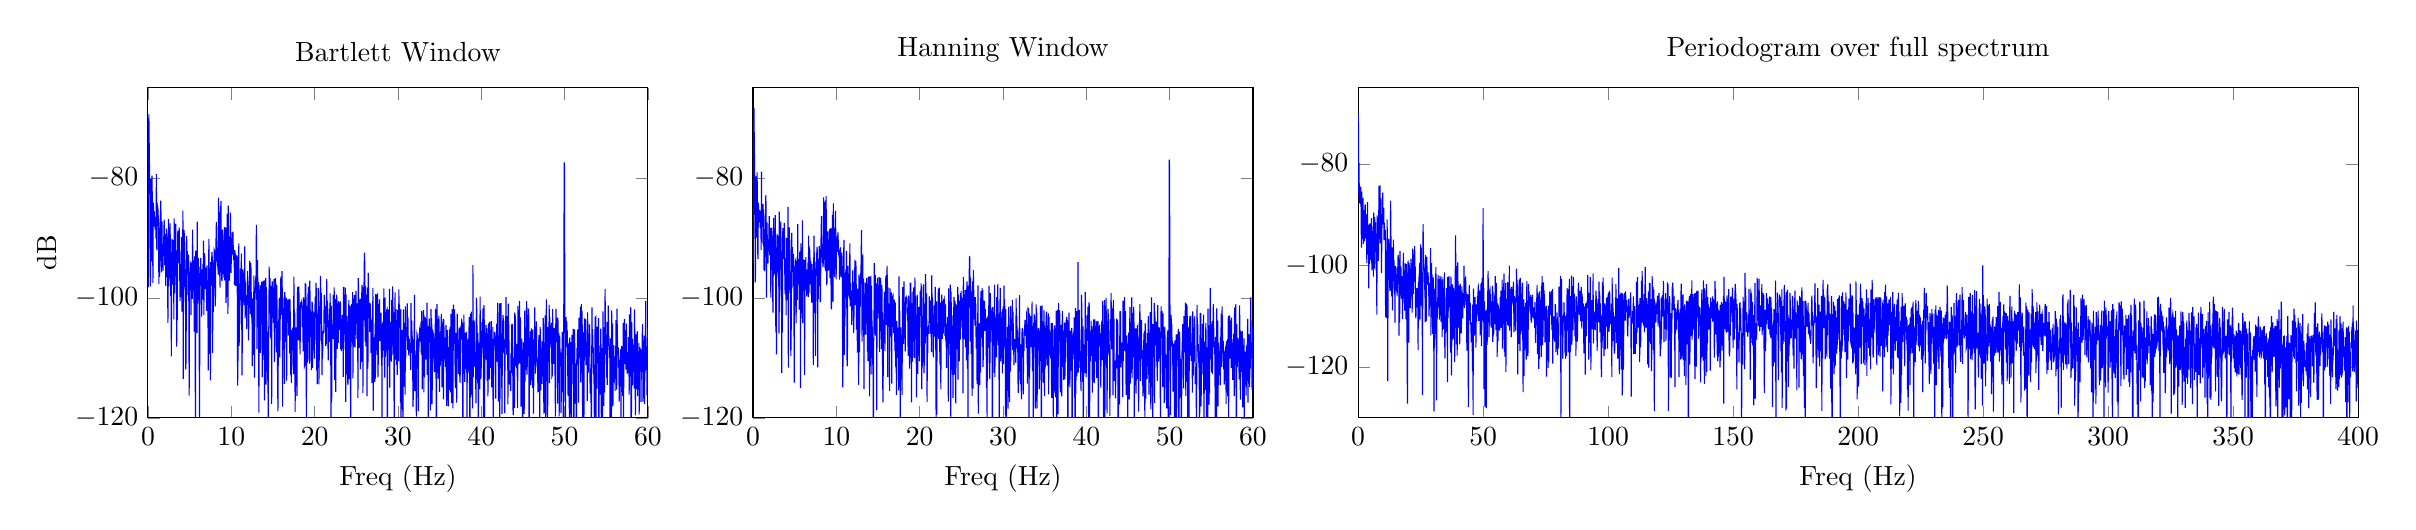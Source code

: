 % This file was created by matlab2tikz v0.4.7 running on MATLAB 8.1.
% Copyright (c) 2008--2014, Nico Schlömer <nico.schloemer@gmail.com>
% All rights reserved.
% Minimal pgfplots version: 1.3
% 
% The latest updates can be retrieved from
%   http://www.mathworks.com/matlabcentral/fileexchange/22022-matlab2tikz
% where you can also make suggestions and rate matlab2tikz.
% 
\begin{tikzpicture}

\begin{axis}[%
width=2.5in,
height=1.65in,
scale only axis,
xmin=0,
xmax=60,
xlabel={Freq (Hz)},
ymin=-120,
ymax=-65,
name=plot2,
title={Hanning Window}
]
\addplot [color=blue,solid,forget plot]
  table[row sep=crcr]{0	-76.582\\
0.038	-94.25\\
0.075	-72.661\\
0.113	-68.394\\
0.15	-73.519\\
0.188	-77.755\\
0.225	-82.302\\
0.263	-97.407\\
0.3	-96.045\\
0.338	-85.655\\
0.375	-79.761\\
0.413	-81.89\\
0.45	-89.899\\
0.488	-79.088\\
0.525	-82.79\\
0.563	-92.351\\
0.6	-93.535\\
0.638	-84.137\\
0.675	-85.1\\
0.713	-87.407\\
0.75	-85.359\\
0.788	-85.776\\
0.825	-86.153\\
0.863	-88.406\\
0.9	-86.268\\
0.938	-85.498\\
0.975	-92.024\\
1.013	-78.953\\
1.05	-90.192\\
1.088	-90.401\\
1.125	-84.471\\
1.163	-84.992\\
1.2	-84.336\\
1.238	-86.022\\
1.275	-87.082\\
1.313	-95.32\\
1.35	-89.253\\
1.388	-95.521\\
1.425	-94.678\\
1.463	-86.324\\
1.5	-85.45\\
1.538	-82.895\\
1.575	-85.549\\
1.613	-99.967\\
1.65	-90.997\\
1.688	-87.424\\
1.725	-92.844\\
1.763	-93.608\\
1.8	-94.268\\
1.838	-90.719\\
1.875	-92.282\\
1.913	-88.346\\
1.95	-86.393\\
1.988	-92.311\\
2.025	-92.972\\
2.063	-88.395\\
2.1	-89.681\\
2.138	-99.946\\
2.175	-94.654\\
2.213	-88.284\\
2.25	-89.07\\
2.288	-90.092\\
2.325	-90.416\\
2.363	-99.846\\
2.4	-102.443\\
2.438	-91.651\\
2.475	-86.705\\
2.513	-96.03\\
2.55	-95.896\\
2.588	-88.546\\
2.625	-95.205\\
2.663	-86.229\\
2.7	-93.096\\
2.738	-105.741\\
2.775	-98.646\\
2.813	-109.427\\
2.85	-93.075\\
2.888	-89.317\\
2.925	-95.685\\
2.963	-89.614\\
3.0	-92.914\\
3.038	-96.0\\
3.075	-89.622\\
3.113	-105.93\\
3.15	-85.638\\
3.188	-102.381\\
3.225	-95.571\\
3.263	-94.431\\
3.3	-89.906\\
3.338	-87.272\\
3.375	-94.064\\
3.413	-92.236\\
3.45	-112.558\\
3.488	-96.454\\
3.525	-105.741\\
3.563	-89.136\\
3.6	-88.364\\
3.638	-93.529\\
3.675	-92.163\\
3.713	-90.292\\
3.75	-87.497\\
3.788	-91.216\\
3.825	-98.006\\
3.863	-99.377\\
3.9	-96.691\\
3.938	-93.389\\
3.975	-102.922\\
4.013	-89.994\\
4.05	-92.873\\
4.088	-100.275\\
4.125	-92.401\\
4.163	-93.891\\
4.2	-84.831\\
4.238	-111.642\\
4.275	-90.1\\
4.313	-90.401\\
4.35	-88.267\\
4.388	-98.678\\
4.425	-90.346\\
4.463	-99.174\\
4.5	-97.504\\
4.538	-109.715\\
4.575	-106.921\\
4.613	-98.619\\
4.65	-89.175\\
4.688	-98.278\\
4.725	-91.532\\
4.763	-94.512\\
4.8	-94.028\\
4.838	-94.787\\
4.875	-92.72\\
4.913	-102.889\\
4.95	-114.129\\
4.988	-94.842\\
5.025	-97.343\\
5.063	-95.84\\
5.1	-93.756\\
5.138	-93.615\\
5.175	-104.27\\
5.213	-94.465\\
5.25	-98.972\\
5.288	-93.875\\
5.325	-100.376\\
5.363	-87.727\\
5.4	-96.881\\
5.438	-97.654\\
5.475	-94.525\\
5.513	-93.535\\
5.55	-101.942\\
5.588	-93.018\\
5.625	-92.272\\
5.663	-93.241\\
5.7	-115.029\\
5.738	-90.911\\
5.775	-94.252\\
5.813	-94.221\\
5.85	-92.821\\
5.888	-103.359\\
5.925	-87.1\\
5.963	-104.217\\
6.0	-97.492\\
6.038	-93.578\\
6.075	-95.833\\
6.113	-96.075\\
6.15	-93.718\\
6.188	-112.874\\
6.225	-97.497\\
6.263	-94.482\\
6.3	-98.141\\
6.338	-93.188\\
6.375	-98.705\\
6.413	-96.586\\
6.45	-99.747\\
6.488	-96.983\\
6.525	-95.236\\
6.563	-97.087\\
6.6	-94.13\\
6.638	-99.855\\
6.675	-89.609\\
6.713	-99.113\\
6.75	-93.585\\
6.788	-91.936\\
6.825	-92.186\\
6.863	-97.695\\
6.9	-95.838\\
6.938	-93.82\\
6.975	-99.425\\
7.013	-95.781\\
7.05	-100.779\\
7.088	-94.338\\
7.125	-98.428\\
7.163	-95.357\\
7.2	-98.094\\
7.238	-111.209\\
7.275	-97.235\\
7.313	-89.627\\
7.35	-93.105\\
7.388	-102.528\\
7.425	-95.124\\
7.463	-99.138\\
7.5	-109.658\\
7.538	-93.973\\
7.575	-95.509\\
7.613	-96.342\\
7.65	-92.629\\
7.688	-91.494\\
7.725	-92.741\\
7.763	-111.599\\
7.8	-93.508\\
7.838	-100.23\\
7.875	-94.513\\
7.913	-98.048\\
7.95	-91.34\\
7.988	-92.141\\
8.025	-93.516\\
8.063	-100.72\\
8.1	-100.209\\
8.138	-92.594\\
8.175	-89.165\\
8.213	-86.381\\
8.25	-90.583\\
8.288	-91.414\\
8.325	-93.98\\
8.363	-93.948\\
8.4	-94.812\\
8.438	-94.128\\
8.475	-83.239\\
8.513	-92.584\\
8.55	-84.044\\
8.588	-90.656\\
8.625	-94.778\\
8.663	-94.99\\
8.7	-83.758\\
8.738	-86.552\\
8.775	-83.055\\
8.813	-94.572\\
8.85	-97.614\\
8.888	-97.521\\
8.925	-90.648\\
8.963	-88.901\\
9.0	-90.612\\
9.038	-95.477\\
9.075	-90.309\\
9.113	-95.39\\
9.15	-92.525\\
9.188	-88.572\\
9.225	-96.7\\
9.263	-88.457\\
9.3	-90.445\\
9.338	-88.349\\
9.375	-101.477\\
9.413	-101.906\\
9.45	-90.757\\
9.488	-94.714\\
9.525	-86.188\\
9.563	-95.566\\
9.6	-100.646\\
9.638	-84.268\\
9.675	-90.975\\
9.713	-89.848\\
9.75	-91.908\\
9.788	-96.553\\
9.825	-88.369\\
9.863	-89.612\\
9.9	-85.502\\
9.938	-90.697\\
9.975	-96.912\\
10.013	-92.303\\
10.05	-90.852\\
10.088	-90.76\\
10.125	-89.601\\
10.163	-92.373\\
10.2	-89.1\\
10.238	-91.174\\
10.275	-92.645\\
10.313	-92.99\\
10.35	-92.071\\
10.388	-96.968\\
10.425	-92.463\\
10.463	-92.064\\
10.5	-91.57\\
10.538	-95.433\\
10.575	-96.506\\
10.613	-93.337\\
10.65	-92.461\\
10.688	-93.468\\
10.725	-97.875\\
10.763	-114.938\\
10.8	-110.515\\
10.838	-99.076\\
10.875	-93.041\\
10.913	-90.336\\
10.95	-109.494\\
10.988	-98.778\\
11.025	-104.809\\
11.063	-95.847\\
11.1	-100.029\\
11.138	-95.274\\
11.175	-98.566\\
11.213	-92.192\\
11.25	-100.35\\
11.288	-111.261\\
11.325	-111.284\\
11.363	-96.068\\
11.4	-94.66\\
11.438	-96.814\\
11.475	-96.125\\
11.513	-99.504\\
11.55	-99.718\\
11.588	-96.746\\
11.625	-90.911\\
11.663	-101.424\\
11.7	-97.49\\
11.738	-100.623\\
11.775	-101.413\\
11.813	-98.786\\
11.85	-104.512\\
11.888	-100.385\\
11.925	-99.75\\
11.963	-95.414\\
12.0	-98.671\\
12.038	-98.287\\
12.075	-105.887\\
12.113	-103.087\\
12.15	-97.282\\
12.188	-98.631\\
12.225	-93.648\\
12.263	-98.395\\
12.3	-101.198\\
12.338	-93.863\\
12.375	-96.017\\
12.413	-105.295\\
12.45	-99.681\\
12.488	-101.87\\
12.525	-109.138\\
12.563	-98.459\\
12.6	-106.449\\
12.638	-107.824\\
12.675	-114.522\\
12.713	-96.137\\
12.75	-105.006\\
12.788	-109.034\\
12.825	-100.708\\
12.863	-101.441\\
12.9	-96.678\\
12.938	-95.787\\
12.975	-94.002\\
13.013	-88.693\\
13.05	-94.751\\
13.088	-107.279\\
13.125	-93.233\\
13.163	-93.085\\
13.2	-105.363\\
13.238	-103.839\\
13.275	-96.808\\
13.313	-115.2\\
13.35	-101.534\\
13.388	-100.828\\
13.425	-101.269\\
13.463	-97.455\\
13.5	-106.117\\
13.538	-100.096\\
13.575	-104.37\\
13.613	-97.826\\
13.65	-96.673\\
13.688	-98.352\\
13.725	-108.98\\
13.763	-103.804\\
13.8	-110.549\\
13.838	-96.532\\
13.875	-99.057\\
13.913	-96.422\\
13.95	-99.882\\
13.988	-116.41\\
14.025	-96.513\\
14.063	-101.543\\
14.1	-111.392\\
14.138	-96.34\\
14.175	-112.76\\
14.213	-97.943\\
14.25	-103.057\\
14.288	-104.31\\
14.325	-105.562\\
14.363	-111.116\\
14.4	-110.293\\
14.438	-129.124\\
14.475	-107.461\\
14.513	-105.925\\
14.55	-94.201\\
14.588	-100.023\\
14.625	-101.028\\
14.663	-96.161\\
14.7	-106.255\\
14.738	-101.489\\
14.775	-106.437\\
14.813	-97.587\\
14.85	-118.696\\
14.888	-100.983\\
14.925	-96.65\\
14.963	-103.411\\
15.0	-100.057\\
15.038	-100.318\\
15.075	-102.627\\
15.113	-96.499\\
15.15	-100.698\\
15.188	-108.989\\
15.225	-100.105\\
15.263	-97.53\\
15.3	-96.684\\
15.338	-97.467\\
15.375	-105.038\\
15.413	-108.542\\
15.45	-97.87\\
15.488	-98.875\\
15.525	-108.087\\
15.563	-114.303\\
15.6	-117.417\\
15.638	-109.774\\
15.675	-103.795\\
15.713	-103.579\\
15.75	-100.354\\
15.788	-98.963\\
15.825	-108.833\\
15.863	-102.596\\
15.9	-102.226\\
15.938	-96.279\\
15.975	-96.723\\
16.013	-104.508\\
16.05	-99.667\\
16.088	-94.69\\
16.125	-98.468\\
16.163	-113.183\\
16.2	-98.272\\
16.238	-103.914\\
16.275	-104.281\\
16.313	-100.976\\
16.35	-103.208\\
16.388	-115.52\\
16.425	-98.378\\
16.463	-99.259\\
16.5	-103.607\\
16.538	-99.452\\
16.575	-106.454\\
16.613	-99.08\\
16.65	-114.286\\
16.688	-100.398\\
16.725	-104.887\\
16.763	-99.934\\
16.8	-99.73\\
16.838	-101.485\\
16.875	-105.875\\
16.913	-102.557\\
16.95	-100.304\\
16.988	-103.43\\
17.025	-108.791\\
17.063	-100.768\\
17.1	-109.418\\
17.138	-111.583\\
17.175	-108.327\\
17.213	-116.154\\
17.25	-103.841\\
17.288	-105.441\\
17.325	-109.986\\
17.363	-105.001\\
17.4	-105.535\\
17.438	-109.428\\
17.475	-115.417\\
17.513	-96.429\\
17.55	-100.62\\
17.588	-108.658\\
17.625	-102.068\\
17.663	-126.498\\
17.7	-110.175\\
17.738	-104.931\\
17.775	-113.196\\
17.813	-109.201\\
17.85	-107.696\\
17.888	-116.153\\
17.925	-102.385\\
17.963	-98.225\\
18.0	-101.963\\
18.038	-103.009\\
18.075	-107.729\\
18.113	-97.268\\
18.15	-102.538\\
18.188	-105.61\\
18.225	-104.46\\
18.263	-108.916\\
18.3	-100.766\\
18.338	-99.808\\
18.375	-101.014\\
18.413	-100.558\\
18.45	-100.047\\
18.488	-100.283\\
18.525	-103.704\\
18.563	-102.007\\
18.6	-107.782\\
18.638	-109.685\\
18.675	-99.629\\
18.713	-104.642\\
18.75	-105.54\\
18.788	-111.787\\
18.825	-109.557\\
18.863	-97.488\\
18.9	-106.506\\
18.938	-97.447\\
18.975	-101.691\\
19.013	-117.411\\
19.05	-100.888\\
19.088	-107.038\\
19.125	-110.612\\
19.163	-107.247\\
19.2	-98.901\\
19.238	-103.13\\
19.275	-98.272\\
19.313	-104.086\\
19.35	-109.704\\
19.388	-110.029\\
19.425	-96.638\\
19.463	-99.756\\
19.5	-106.169\\
19.538	-106.876\\
19.575	-104.693\\
19.613	-116.59\\
19.65	-103.238\\
19.688	-99.483\\
19.725	-99.862\\
19.763	-112.657\\
19.8	-102.016\\
19.838	-102.563\\
19.875	-101.56\\
19.913	-103.578\\
19.95	-109.49\\
19.988	-110.569\\
20.025	-103.936\\
20.063	-98.896\\
20.1	-101.441\\
20.138	-100.977\\
20.175	-97.574\\
20.213	-99.952\\
20.25	-115.202\\
20.288	-109.286\\
20.325	-111.373\\
20.363	-107.902\\
20.4	-103.785\\
20.438	-97.746\\
20.475	-98.024\\
20.513	-112.558\\
20.55	-110.5\\
20.588	-111.25\\
20.625	-101.008\\
20.663	-107.588\\
20.7	-96.034\\
20.738	-98.491\\
20.775	-101.934\\
20.813	-99.24\\
20.85	-104.745\\
20.888	-117.351\\
20.925	-108.219\\
20.963	-109.191\\
21.0	-105.041\\
21.038	-104.863\\
21.075	-105.001\\
21.113	-106.019\\
21.15	-99.742\\
21.188	-100.465\\
21.225	-103.478\\
21.263	-100.476\\
21.3	-103.88\\
21.338	-106.017\\
21.375	-103.866\\
21.413	-109.057\\
21.45	-96.254\\
21.488	-101.447\\
21.525	-99.941\\
21.563	-101.35\\
21.6	-105.466\\
21.638	-109.922\\
21.675	-105.804\\
21.713	-104.447\\
21.75	-102.98\\
21.788	-101.183\\
21.825	-106.463\\
21.863	-98.152\\
21.9	-105.672\\
21.938	-108.971\\
21.975	-122.093\\
22.013	-100.589\\
22.05	-119.444\\
22.088	-104.252\\
22.125	-105.558\\
22.163	-105.987\\
22.2	-106.513\\
22.238	-98.459\\
22.275	-106.823\\
22.313	-106.336\\
22.35	-98.294\\
22.388	-104.808\\
22.425	-110.571\\
22.463	-111.255\\
22.5	-100.786\\
22.538	-115.241\\
22.575	-106.665\\
22.613	-101.317\\
22.65	-99.469\\
22.688	-104.184\\
22.725	-106.815\\
22.763	-100.555\\
22.8	-105.068\\
22.838	-105.959\\
22.875	-100.196\\
22.913	-100.676\\
22.95	-100.309\\
22.988	-100.897\\
23.025	-106.334\\
23.063	-104.769\\
23.1	-101.066\\
23.138	-107.396\\
23.175	-104.289\\
23.213	-111.656\\
23.25	-106.23\\
23.288	-108.476\\
23.325	-103.156\\
23.363	-105.722\\
23.4	-105.59\\
23.438	-117.285\\
23.475	-98.406\\
23.513	-109.55\\
23.55	-104.957\\
23.588	-107.659\\
23.625	-104.406\\
23.663	-97.801\\
23.7	-98.51\\
23.738	-121.404\\
23.775	-98.961\\
23.813	-108.363\\
23.85	-112.058\\
23.888	-102.912\\
23.925	-107.568\\
23.963	-110.996\\
24.0	-116.659\\
24.038	-107.663\\
24.075	-103.466\\
24.113	-99.848\\
24.15	-112.81\\
24.188	-107.374\\
24.225	-100.481\\
24.263	-101.012\\
24.3	-116.037\\
24.338	-117.576\\
24.375	-102.348\\
24.413	-108.575\\
24.45	-101.119\\
24.488	-106.164\\
24.525	-104.366\\
24.563	-98.185\\
24.6	-113.615\\
24.638	-99.505\\
24.675	-105.862\\
24.713	-102.58\\
24.75	-110.606\\
24.788	-100.475\\
24.825	-104.533\\
24.863	-106.977\\
24.9	-99.226\\
24.938	-100.583\\
24.975	-98.869\\
25.013	-103.753\\
25.05	-101.221\\
25.088	-105.147\\
25.125	-100.047\\
25.163	-102.224\\
25.2	-115.932\\
25.238	-96.497\\
25.275	-98.376\\
25.313	-104.205\\
25.35	-106.909\\
25.388	-105.202\\
25.425	-101.674\\
25.463	-98.705\\
25.5	-108.248\\
25.538	-100.072\\
25.575	-99.479\\
25.613	-110.424\\
25.65	-98.672\\
25.688	-97.259\\
25.725	-111.777\\
25.763	-98.141\\
25.8	-125.637\\
25.838	-97.968\\
25.875	-101.75\\
25.913	-100.426\\
25.95	-95.486\\
25.988	-92.996\\
26.025	-93.748\\
26.063	-107.25\\
26.1	-96.73\\
26.138	-98.886\\
26.175	-109.325\\
26.213	-100.664\\
26.25	-98.907\\
26.288	-116.349\\
26.325	-104.407\\
26.363	-97.244\\
26.4	-115.12\\
26.438	-95.381\\
26.475	-97.961\\
26.513	-101.455\\
26.55	-103.577\\
26.588	-99.921\\
26.625	-104.644\\
26.663	-99.873\\
26.7	-101.819\\
26.738	-100.945\\
26.775	-108.469\\
26.813	-104.834\\
26.85	-105.945\\
26.888	-114.396\\
26.925	-108.46\\
26.963	-104.814\\
27.0	-97.93\\
27.038	-119.315\\
27.075	-108.143\\
27.113	-111.408\\
27.15	-104.267\\
27.188	-111.322\\
27.225	-114.536\\
27.263	-104.207\\
27.3	-112.371\\
27.338	-98.993\\
27.375	-98.987\\
27.413	-106.706\\
27.45	-105.215\\
27.488	-98.368\\
27.525	-108.146\\
27.563	-98.729\\
27.6	-111.489\\
27.638	-109.507\\
27.675	-100.419\\
27.713	-101.82\\
27.75	-102.76\\
27.788	-100.517\\
27.825	-105.498\\
27.863	-101.874\\
27.9	-103.214\\
27.938	-103.722\\
27.975	-103.649\\
28.013	-114.983\\
28.05	-104.36\\
28.088	-120.344\\
28.125	-103.543\\
28.163	-103.427\\
28.2	-103.07\\
28.238	-108.277\\
28.275	-104.975\\
28.313	-98.015\\
28.35	-110.586\\
28.388	-112.675\\
28.425	-113.596\\
28.463	-99.203\\
28.5	-107.321\\
28.538	-104.069\\
28.575	-102.23\\
28.613	-102.565\\
28.65	-102.171\\
28.688	-101.636\\
28.725	-126.583\\
28.763	-101.543\\
28.8	-103.998\\
28.838	-102.355\\
28.875	-107.992\\
28.913	-103.9\\
28.95	-112.5\\
28.988	-97.776\\
29.025	-113.219\\
29.063	-103.911\\
29.1	-108.32\\
29.138	-104.797\\
29.175	-102.784\\
29.213	-109.938\\
29.25	-99.871\\
29.288	-107.836\\
29.325	-106.081\\
29.363	-97.766\\
29.4	-101.221\\
29.438	-103.755\\
29.475	-106.142\\
29.513	-109.451\\
29.55	-122.243\\
29.588	-102.768\\
29.625	-102.385\\
29.663	-98.333\\
29.7	-110.531\\
29.738	-105.233\\
29.775	-102.306\\
29.813	-110.021\\
29.85	-103.256\\
29.888	-105.733\\
29.925	-112.592\\
29.963	-101.905\\
30.0	-102.46\\
30.038	-101.409\\
30.075	-111.058\\
30.113	-97.969\\
30.15	-101.754\\
30.188	-100.257\\
30.225	-103.041\\
30.263	-102.538\\
30.3	-119.577\\
30.338	-101.875\\
30.375	-128.741\\
30.413	-107.701\\
30.45	-107.786\\
30.488	-112.009\\
30.525	-104.818\\
30.563	-114.075\\
30.6	-118.469\\
30.638	-111.686\\
30.675	-101.5\\
30.713	-109.916\\
30.75	-106.32\\
30.788	-117.321\\
30.825	-104.576\\
30.863	-112.245\\
30.9	-101.354\\
30.938	-110.568\\
30.975	-103.853\\
31.013	-105.503\\
31.05	-103.414\\
31.088	-105.126\\
31.125	-100.332\\
31.163	-108.652\\
31.2	-102.369\\
31.238	-105.63\\
31.275	-107.544\\
31.313	-111.2\\
31.35	-107.79\\
31.388	-106.89\\
31.425	-108.463\\
31.463	-107.185\\
31.5	-108.64\\
31.538	-110.85\\
31.575	-100.089\\
31.613	-108.399\\
31.65	-103.007\\
31.688	-105.883\\
31.725	-105.343\\
31.763	-106.641\\
31.8	-114.029\\
31.838	-115.876\\
31.875	-106.567\\
31.913	-111.018\\
31.95	-105.909\\
31.988	-99.531\\
32.025	-113.694\\
32.063	-107.756\\
32.1	-114.378\\
32.138	-108.765\\
32.175	-114.091\\
32.213	-116.908\\
32.25	-108.101\\
32.288	-105.504\\
32.325	-104.991\\
32.363	-108.512\\
32.4	-107.332\\
32.438	-116.075\\
32.475	-106.697\\
32.513	-108.825\\
32.55	-105.219\\
32.588	-106.308\\
32.625	-103.777\\
32.663	-103.78\\
32.7	-105.886\\
32.738	-104.817\\
32.775	-106.876\\
32.813	-108.349\\
32.85	-102.423\\
32.888	-102.183\\
32.925	-114.303\\
32.963	-108.05\\
33.0	-108.289\\
33.038	-111.836\\
33.075	-101.654\\
33.113	-119.936\\
33.15	-102.591\\
33.188	-113.46\\
33.225	-108.593\\
33.263	-105.701\\
33.3	-102.988\\
33.338	-106.323\\
33.375	-108.217\\
33.413	-107.578\\
33.45	-106.434\\
33.488	-100.612\\
33.525	-112.221\\
33.563	-111.011\\
33.6	-104.715\\
33.638	-127.191\\
33.675	-104.171\\
33.713	-108.21\\
33.75	-102.737\\
33.788	-104.468\\
33.825	-105.72\\
33.863	-105.826\\
33.9	-118.468\\
33.938	-108.459\\
33.975	-101.106\\
34.013	-104.281\\
34.05	-102.472\\
34.088	-118.399\\
34.125	-112.508\\
34.163	-106.335\\
34.2	-108.139\\
34.238	-105.137\\
34.275	-105.122\\
34.313	-105.575\\
34.35	-115.197\\
34.388	-112.696\\
34.425	-107.194\\
34.463	-108.316\\
34.5	-101.342\\
34.538	-103.244\\
34.575	-111.179\\
34.613	-131.744\\
34.65	-103.71\\
34.688	-101.268\\
34.725	-112.438\\
34.763	-103.938\\
34.8	-111.508\\
34.838	-114.169\\
34.875	-110.561\\
34.913	-102.09\\
34.95	-105.188\\
34.988	-116.389\\
35.025	-104.925\\
35.063	-111.523\\
35.1	-109.748\\
35.138	-105.773\\
35.175	-103.415\\
35.213	-102.31\\
35.25	-106.945\\
35.288	-111.301\\
35.325	-104.583\\
35.363	-105.207\\
35.4	-109.481\\
35.438	-102.602\\
35.475	-116.106\\
35.513	-103.142\\
35.55	-107.444\\
35.588	-105.356\\
35.625	-109.546\\
35.663	-107.774\\
35.7	-109.082\\
35.738	-110.122\\
35.775	-104.203\\
35.813	-113.443\\
35.85	-116.651\\
35.888	-104.967\\
35.925	-104.181\\
35.963	-109.711\\
36.0	-110.325\\
36.038	-120.257\\
36.075	-108.108\\
36.113	-113.731\\
36.15	-105.387\\
36.188	-104.603\\
36.225	-115.833\\
36.263	-104.992\\
36.3	-116.219\\
36.338	-116.594\\
36.375	-102.154\\
36.413	-110.442\\
36.45	-120.109\\
36.488	-107.634\\
36.525	-101.958\\
36.563	-104.935\\
36.6	-119.366\\
36.638	-106.092\\
36.675	-100.87\\
36.713	-107.294\\
36.75	-104.124\\
36.788	-102.065\\
36.825	-103.363\\
36.863	-114.647\\
36.9	-115.739\\
36.938	-113.853\\
36.975	-104.496\\
37.013	-109.448\\
37.05	-116.416\\
37.088	-108.187\\
37.125	-102.154\\
37.163	-106.319\\
37.2	-108.535\\
37.238	-105.582\\
37.275	-113.677\\
37.313	-109.733\\
37.35	-105.467\\
37.388	-104.116\\
37.425	-113.566\\
37.463	-110.622\\
37.5	-110.617\\
37.538	-105.285\\
37.575	-103.727\\
37.613	-105.565\\
37.65	-103.153\\
37.688	-106.637\\
37.725	-103.664\\
37.763	-115.334\\
37.8	-130.187\\
37.838	-103.944\\
37.875	-114.311\\
37.913	-102.443\\
37.95	-106.326\\
37.988	-112.526\\
38.025	-114.927\\
38.063	-108.379\\
38.1	-105.461\\
38.138	-110.793\\
38.175	-112.139\\
38.213	-106.044\\
38.25	-104.993\\
38.288	-138.791\\
38.325	-110.552\\
38.363	-108.1\\
38.4	-110.255\\
38.438	-105.797\\
38.475	-109.042\\
38.513	-106.306\\
38.55	-103.266\\
38.588	-109.791\\
38.625	-118.969\\
38.663	-123.323\\
38.7	-101.722\\
38.738	-116.011\\
38.775	-110.274\\
38.813	-102.231\\
38.85	-113.102\\
38.888	-111.802\\
38.925	-105.734\\
38.963	-112.492\\
39.0	-94.037\\
39.038	-112.347\\
39.075	-105.266\\
39.113	-107.435\\
39.15	-101.996\\
39.188	-107.403\\
39.225	-111.684\\
39.263	-108.87\\
39.3	-109.298\\
39.338	-114.275\\
39.375	-115.526\\
39.413	-99.493\\
39.45	-101.165\\
39.488	-104.933\\
39.525	-109.249\\
39.563	-114.017\\
39.6	-104.733\\
39.638	-121.463\\
39.675	-114.17\\
39.713	-107.941\\
39.75	-108.021\\
39.788	-111.031\\
39.825	-112.515\\
39.863	-98.984\\
39.9	-108.696\\
39.938	-110.859\\
39.975	-113.236\\
40.013	-109.634\\
40.05	-105.572\\
40.088	-102.833\\
40.125	-107.178\\
40.163	-106.057\\
40.2	-101.458\\
40.238	-104.209\\
40.275	-124.674\\
40.313	-100.772\\
40.35	-101.205\\
40.388	-124.725\\
40.425	-105.632\\
40.463	-110.58\\
40.5	-106.9\\
40.538	-109.666\\
40.575	-103.835\\
40.613	-108.939\\
40.65	-104.717\\
40.688	-107.445\\
40.725	-115.805\\
40.763	-105.158\\
40.8	-114.005\\
40.838	-106.316\\
40.875	-103.599\\
40.913	-112.434\\
40.95	-114.228\\
40.988	-111.663\\
41.025	-103.595\\
41.063	-109.179\\
41.1	-110.491\\
41.138	-105.401\\
41.175	-110.679\\
41.213	-103.927\\
41.25	-113.372\\
41.288	-111.791\\
41.325	-109.832\\
41.363	-110.941\\
41.4	-103.893\\
41.438	-128.694\\
41.475	-107.77\\
41.513	-106.588\\
41.55	-108.086\\
41.588	-104.477\\
41.625	-106.202\\
41.663	-107.232\\
41.7	-109.566\\
41.738	-114.949\\
41.775	-105.903\\
41.813	-106.653\\
41.85	-104.359\\
41.888	-104.613\\
41.925	-110.378\\
41.963	-100.501\\
42.0	-105.452\\
42.038	-107.521\\
42.075	-127.854\\
42.113	-105.56\\
42.15	-112.422\\
42.188	-100.356\\
42.225	-120.917\\
42.263	-109.342\\
42.3	-108.363\\
42.338	-105.09\\
42.375	-100.022\\
42.413	-110.653\\
42.45	-110.495\\
42.488	-119.259\\
42.525	-109.414\\
42.563	-104.93\\
42.6	-101.826\\
42.638	-103.171\\
42.675	-108.965\\
42.713	-109.281\\
42.75	-107.813\\
42.788	-108.826\\
42.825	-119.659\\
42.863	-103.581\\
42.9	-104.122\\
42.938	-103.502\\
42.975	-99.222\\
43.013	-106.486\\
43.05	-108.586\\
43.088	-106.418\\
43.125	-104.843\\
43.163	-101.754\\
43.2	-116.198\\
43.238	-100.329\\
43.275	-104.206\\
43.313	-103.494\\
43.35	-113.829\\
43.388	-111.478\\
43.425	-111.849\\
43.463	-110.464\\
43.5	-116.737\\
43.538	-113.096\\
43.575	-109.293\\
43.613	-111.738\\
43.65	-103.475\\
43.688	-106.27\\
43.725	-103.678\\
43.763	-104.233\\
43.8	-119.586\\
43.838	-122.459\\
43.875	-112.142\\
43.913	-115.7\\
43.95	-109.551\\
43.988	-117.764\\
44.025	-102.241\\
44.063	-106.847\\
44.1	-102.219\\
44.138	-111.529\\
44.175	-109.077\\
44.213	-110.63\\
44.25	-110.091\\
44.288	-107.363\\
44.325	-112.092\\
44.363	-116.531\\
44.4	-100.496\\
44.438	-110.49\\
44.475	-106.039\\
44.513	-101.191\\
44.55	-104.076\\
44.588	-99.881\\
44.625	-108.826\\
44.663	-104.901\\
44.7	-102.22\\
44.738	-109.423\\
44.775	-116.184\\
44.813	-111.378\\
44.85	-106.235\\
44.888	-108.065\\
44.925	-110.658\\
44.963	-121.437\\
45.0	-111.483\\
45.038	-112.884\\
45.075	-105.812\\
45.113	-109.541\\
45.15	-116.93\\
45.188	-108.593\\
45.225	-101.561\\
45.263	-114.301\\
45.3	-106.474\\
45.338	-112.525\\
45.375	-111.215\\
45.413	-102.456\\
45.45	-99.915\\
45.488	-113.362\\
45.525	-109.468\\
45.563	-102.513\\
45.6	-107.471\\
45.638	-109.916\\
45.675	-101.484\\
45.713	-104.078\\
45.75	-120.771\\
45.788	-106.37\\
45.825	-109.98\\
45.863	-109.853\\
45.9	-105.072\\
45.938	-115.269\\
45.975	-115.976\\
46.013	-105.081\\
46.05	-108.111\\
46.088	-113.535\\
46.125	-104.544\\
46.163	-113.344\\
46.2	-106.681\\
46.238	-112.449\\
46.275	-118.976\\
46.313	-110.445\\
46.35	-104.209\\
46.388	-105.629\\
46.425	-101.061\\
46.463	-108.389\\
46.5	-113.82\\
46.538	-105.981\\
46.575	-108.353\\
46.613	-103.672\\
46.65	-109.029\\
46.688	-110.216\\
46.725	-108.766\\
46.763	-113.752\\
46.8	-116.397\\
46.838	-115.483\\
46.875	-108.175\\
46.913	-106.046\\
46.95	-105.881\\
46.988	-112.534\\
47.025	-120.936\\
47.063	-104.243\\
47.1	-105.445\\
47.138	-116.774\\
47.175	-107.528\\
47.213	-109.997\\
47.25	-107.65\\
47.288	-113.505\\
47.325	-105.879\\
47.363	-109.52\\
47.4	-111.358\\
47.438	-102.999\\
47.475	-108.908\\
47.513	-116.134\\
47.55	-106.098\\
47.588	-114.179\\
47.625	-109.865\\
47.663	-102.362\\
47.7	-105.895\\
47.738	-118.567\\
47.775	-109.186\\
47.813	-99.909\\
47.85	-111.386\\
47.888	-110.054\\
47.925	-106.829\\
47.963	-126.428\\
48.001	-104.374\\
48.038	-106.658\\
48.076	-109.893\\
48.113	-109.024\\
48.151	-100.822\\
48.188	-117.516\\
48.226	-102.255\\
48.263	-107.662\\
48.301	-106.219\\
48.338	-107.901\\
48.376	-105.064\\
48.413	-103.96\\
48.451	-110.521\\
48.488	-111.489\\
48.526	-113.888\\
48.563	-101.167\\
48.601	-107.924\\
48.638	-105.337\\
48.676	-110.597\\
48.713	-106.276\\
48.751	-104.926\\
48.788	-106.197\\
48.826	-106.502\\
48.863	-113.319\\
48.901	-123.835\\
48.938	-104.58\\
48.976	-101.435\\
49.013	-106.383\\
49.051	-106.209\\
49.088	-102.216\\
49.126	-103.752\\
49.163	-114.848\\
49.201	-102.579\\
49.238	-111.057\\
49.276	-111.557\\
49.313	-104.803\\
49.351	-117.503\\
49.388	-105.211\\
49.426	-104.922\\
49.463	-111.635\\
49.501	-109.467\\
49.538	-109.625\\
49.576	-117.106\\
49.613	-114.039\\
49.651	-118.399\\
49.688	-109.123\\
49.726	-105.669\\
49.763	-112.483\\
49.801	-105.393\\
49.838	-135.881\\
49.876	-110.317\\
49.913	-101.285\\
49.951	-76.974\\
49.988	-78.326\\
50.026	-98.965\\
50.063	-111.266\\
50.101	-119.526\\
50.138	-106.626\\
50.176	-102.823\\
50.213	-106.418\\
50.251	-104.44\\
50.288	-107.993\\
50.326	-107.23\\
50.363	-109.067\\
50.401	-115.634\\
50.438	-113.548\\
50.476	-111.42\\
50.513	-107.635\\
50.551	-109.62\\
50.588	-134.818\\
50.626	-107.07\\
50.663	-120.377\\
50.701	-113.828\\
50.738	-110.092\\
50.776	-106.147\\
50.813	-125.591\\
50.851	-116.443\\
50.888	-106.04\\
50.926	-109.577\\
50.963	-108.568\\
51.001	-108.881\\
51.038	-105.161\\
51.076	-113.827\\
51.113	-126.022\\
51.151	-112.038\\
51.188	-105.647\\
51.226	-108.201\\
51.263	-116.173\\
51.301	-115.966\\
51.338	-112.202\\
51.376	-110.193\\
51.413	-129.22\\
51.451	-112.511\\
51.488	-108.533\\
51.526	-106.955\\
51.563	-104.369\\
51.601	-106.535\\
51.638	-109.022\\
51.676	-115.089\\
51.713	-103.055\\
51.751	-109.099\\
51.788	-103.352\\
51.826	-105.074\\
51.863	-102.701\\
51.901	-100.8\\
51.938	-116.331\\
51.976	-110.211\\
52.013	-101.016\\
52.051	-109.286\\
52.088	-101.354\\
52.126	-105.686\\
52.163	-121.525\\
52.201	-106.257\\
52.238	-109.31\\
52.276	-104.9\\
52.313	-120.29\\
52.351	-109.891\\
52.388	-104.302\\
52.426	-103.027\\
52.463	-107.942\\
52.501	-109.637\\
52.538	-102.942\\
52.576	-110.523\\
52.613	-108.179\\
52.651	-108.201\\
52.688	-107.436\\
52.726	-115.778\\
52.763	-102.265\\
52.801	-109.67\\
52.838	-112.914\\
52.876	-107.366\\
52.913	-104.941\\
52.951	-108.551\\
52.988	-103.107\\
53.026	-106.48\\
53.063	-114.379\\
53.101	-111.566\\
53.138	-114.231\\
53.176	-113.267\\
53.213	-122.733\\
53.251	-112.199\\
53.288	-101.169\\
53.326	-106.665\\
53.363	-104.418\\
53.401	-108.907\\
53.438	-107.718\\
53.476	-110.815\\
53.513	-110.497\\
53.551	-113.969\\
53.588	-124.794\\
53.626	-110.318\\
53.663	-102.527\\
53.701	-102.871\\
53.738	-102.517\\
53.776	-118.079\\
53.813	-107.85\\
53.851	-107.649\\
53.888	-112.761\\
53.926	-104.346\\
53.963	-110.866\\
54.001	-105.113\\
54.038	-106.167\\
54.076	-102.786\\
54.113	-127.812\\
54.151	-112.482\\
54.188	-114.147\\
54.226	-112.657\\
54.263	-107.299\\
54.301	-115.356\\
54.338	-104.229\\
54.376	-107.129\\
54.413	-121.739\\
54.451	-108.268\\
54.488	-113.953\\
54.526	-110.69\\
54.563	-124.827\\
54.601	-101.812\\
54.638	-106.5\\
54.676	-104.688\\
54.713	-117.778\\
54.751	-106.719\\
54.788	-115.932\\
54.826	-105.69\\
54.863	-98.337\\
54.901	-105.835\\
54.938	-105.413\\
54.976	-110.25\\
55.013	-107.917\\
55.051	-112.423\\
55.088	-103.883\\
55.126	-112.657\\
55.163	-106.227\\
55.201	-108.198\\
55.238	-101.007\\
55.276	-104.501\\
55.313	-107.31\\
55.351	-107.531\\
55.388	-109.41\\
55.426	-108.876\\
55.463	-120.102\\
55.501	-106.505\\
55.538	-109.177\\
55.576	-120.528\\
55.613	-132.796\\
55.651	-101.734\\
55.688	-110.208\\
55.726	-114.029\\
55.763	-103.78\\
55.801	-118.07\\
55.838	-112.177\\
55.876	-107.455\\
55.913	-110.871\\
55.951	-112.919\\
55.988	-111.384\\
56.026	-108.923\\
56.063	-114.554\\
56.101	-106.514\\
56.138	-110.944\\
56.176	-102.637\\
56.213	-109.553\\
56.251	-111.482\\
56.288	-101.409\\
56.326	-105.195\\
56.363	-109.271\\
56.401	-108.396\\
56.438	-107.182\\
56.476	-111.916\\
56.513	-108.902\\
56.551	-114.436\\
56.588	-113.414\\
56.626	-112.812\\
56.663	-108.704\\
56.701	-108.438\\
56.738	-109.564\\
56.776	-117.657\\
56.813	-107.478\\
56.851	-107.345\\
56.888	-110.961\\
56.926	-111.037\\
56.963	-116.423\\
57.001	-110.961\\
57.038	-103.035\\
57.076	-120.225\\
57.113	-104.095\\
57.151	-107.714\\
57.188	-102.909\\
57.226	-108.457\\
57.263	-110.135\\
57.301	-105.525\\
57.338	-103.806\\
57.376	-111.655\\
57.413	-103.285\\
57.451	-107.937\\
57.488	-107.495\\
57.526	-110.405\\
57.563	-113.68\\
57.601	-109.212\\
57.638	-109.332\\
57.676	-106.009\\
57.713	-107.799\\
57.751	-116.371\\
57.788	-101.636\\
57.826	-107.68\\
57.863	-111.209\\
57.901	-104.264\\
57.938	-101.062\\
57.976	-120.379\\
58.013	-120.173\\
58.051	-104.393\\
58.088	-108.689\\
58.126	-111.555\\
58.163	-106.661\\
58.201	-110.733\\
58.238	-108.119\\
58.276	-106.954\\
58.313	-111.869\\
58.351	-113.585\\
58.388	-101.238\\
58.426	-105.334\\
58.463	-114.524\\
58.501	-116.974\\
58.538	-110.643\\
58.576	-105.805\\
58.613	-105.913\\
58.651	-112.32\\
58.688	-110.648\\
58.726	-105.527\\
58.763	-118.234\\
58.801	-110.963\\
58.838	-113.127\\
58.876	-114.689\\
58.913	-106.752\\
58.951	-120.832\\
58.988	-110.023\\
59.026	-109.299\\
59.063	-110.84\\
59.101	-108.961\\
59.138	-111.294\\
59.176	-116.314\\
59.213	-108.544\\
59.251	-108.795\\
59.288	-113.833\\
59.326	-105.916\\
59.363	-103.505\\
59.401	-117.479\\
59.438	-106.044\\
59.476	-113.166\\
59.513	-110.735\\
59.551	-106.106\\
59.588	-114.882\\
59.626	-110.93\\
59.663	-111.79\\
59.701	-105.862\\
59.738	-99.87\\
59.776	-109.853\\
59.813	-107.374\\
59.851	-109.33\\
59.888	-115.319\\
59.926	-113.791\\
59.963	-104.75\\
};
\end{axis}

\begin{axis}[%
width=2.5in,
height=1.65in,
scale only axis,
xmin=0,
xmax=60,
xlabel={Freq (Hz)},
ymin=-120,
ymax=-65,
ylabel={dB},
at=(plot2.left of south west),
anchor=right of south east,
title={Bartlett Window}
]
\addplot [color=blue,solid,forget plot]
  table[row sep=crcr]{0	-75.737\\
0.038	-98.226\\
0.075	-72.774\\
0.113	-69.434\\
0.15	-73.948\\
0.188	-78.336\\
0.225	-82.654\\
0.263	-94.186\\
0.3	-98.08\\
0.338	-86.457\\
0.375	-80.218\\
0.413	-82.354\\
0.45	-93.927\\
0.488	-79.634\\
0.525	-83.666\\
0.563	-90.463\\
0.6	-97.483\\
0.638	-84.111\\
0.675	-85.115\\
0.713	-88.142\\
0.75	-85.532\\
0.788	-87.019\\
0.825	-86.573\\
0.863	-87.973\\
0.9	-87.724\\
0.938	-86.511\\
0.975	-90.108\\
1.013	-79.368\\
1.05	-91.597\\
1.088	-92.023\\
1.125	-85.865\\
1.163	-84.862\\
1.2	-85.15\\
1.238	-86.433\\
1.275	-87.907\\
1.313	-97.717\\
1.35	-89.608\\
1.388	-96.488\\
1.425	-93.941\\
1.463	-86.929\\
1.5	-86.709\\
1.538	-83.804\\
1.575	-86.501\\
1.613	-95.756\\
1.65	-91.474\\
1.688	-87.264\\
1.725	-92.948\\
1.763	-94.265\\
1.8	-95.551\\
1.838	-92.569\\
1.875	-91.829\\
1.913	-89.228\\
1.95	-86.945\\
1.988	-91.715\\
2.025	-94.574\\
2.063	-89.391\\
2.1	-90.923\\
2.138	-97.98\\
2.175	-95.76\\
2.213	-88.481\\
2.25	-89.206\\
2.288	-89.949\\
2.325	-90.359\\
2.363	-98.187\\
2.4	-104.153\\
2.438	-92.41\\
2.475	-86.887\\
2.513	-98.104\\
2.55	-94.05\\
2.588	-88.197\\
2.625	-95.655\\
2.663	-87.589\\
2.7	-94.658\\
2.738	-99.669\\
2.775	-95.974\\
2.813	-109.732\\
2.85	-93.881\\
2.888	-90.184\\
2.925	-97.78\\
2.963	-90.798\\
3.0	-92.796\\
3.038	-94.703\\
3.075	-90.379\\
3.113	-103.596\\
3.15	-86.735\\
3.188	-99.193\\
3.225	-97.133\\
3.263	-95.592\\
3.3	-91.341\\
3.338	-87.667\\
3.375	-95.764\\
3.413	-92.094\\
3.45	-108.107\\
3.488	-97.427\\
3.525	-103.712\\
3.563	-89.655\\
3.6	-88.802\\
3.638	-94.139\\
3.675	-94.12\\
3.713	-89.917\\
3.75	-88.266\\
3.788	-93.079\\
3.825	-97.169\\
3.863	-100.553\\
3.9	-96.888\\
3.938	-94.338\\
3.975	-99.865\\
4.013	-89.876\\
4.05	-94.109\\
4.088	-102.287\\
4.125	-93.7\\
4.163	-93.204\\
4.2	-85.44\\
4.238	-113.495\\
4.275	-90.161\\
4.313	-92.153\\
4.35	-88.727\\
4.388	-96.888\\
4.425	-90.653\\
4.463	-100.672\\
4.5	-96.696\\
4.538	-111.936\\
4.575	-110.517\\
4.613	-99.616\\
4.65	-89.694\\
4.688	-99.556\\
4.725	-92.232\\
4.763	-94.966\\
4.8	-96.097\\
4.838	-94.678\\
4.875	-92.801\\
4.913	-102.531\\
4.95	-116.304\\
4.988	-95.666\\
5.025	-97.442\\
5.063	-95.692\\
5.1	-94.395\\
5.138	-94.615\\
5.175	-102.829\\
5.213	-94.218\\
5.25	-97.333\\
5.288	-93.978\\
5.325	-100.151\\
5.363	-88.607\\
5.4	-98.882\\
5.438	-98.09\\
5.475	-96.069\\
5.513	-93.815\\
5.55	-105.634\\
5.588	-93.815\\
5.625	-93.077\\
5.663	-94.369\\
5.7	-130.043\\
5.738	-92.126\\
5.775	-95.822\\
5.813	-96.338\\
5.85	-93.523\\
5.888	-105.833\\
5.925	-87.297\\
5.963	-100.963\\
6.0	-98.616\\
6.038	-93.374\\
6.075	-96.981\\
6.113	-96.312\\
6.15	-94.831\\
6.188	-138.192\\
6.225	-97.257\\
6.263	-96.669\\
6.3	-97.548\\
6.338	-93.386\\
6.375	-97.641\\
6.413	-98.035\\
6.45	-103.12\\
6.488	-96.364\\
6.525	-95.241\\
6.563	-96.847\\
6.6	-94.387\\
6.638	-100.245\\
6.675	-90.461\\
6.713	-102.867\\
6.75	-94.188\\
6.788	-92.562\\
6.825	-93.226\\
6.863	-98.532\\
6.9	-94.95\\
6.938	-95.828\\
6.975	-97.697\\
7.013	-95.835\\
7.05	-102.155\\
7.088	-94.568\\
7.125	-99.334\\
7.163	-97.077\\
7.2	-100.291\\
7.238	-112.1\\
7.275	-98.643\\
7.313	-90.154\\
7.35	-94.086\\
7.388	-109.388\\
7.425	-96.088\\
7.463	-98.657\\
7.5	-113.761\\
7.538	-94.052\\
7.575	-95.389\\
7.613	-97.956\\
7.65	-93.716\\
7.688	-92.36\\
7.725	-93.443\\
7.763	-109.171\\
7.8	-94.115\\
7.838	-102.326\\
7.875	-96.402\\
7.913	-96.227\\
7.95	-92.002\\
7.988	-92.172\\
8.025	-93.014\\
8.063	-101.474\\
8.1	-100.426\\
8.138	-92.96\\
8.175	-90.047\\
8.213	-87.355\\
8.25	-90.438\\
8.288	-91.823\\
8.325	-93.808\\
8.363	-94.71\\
8.4	-94.793\\
8.438	-96.115\\
8.475	-83.273\\
8.513	-91.265\\
8.55	-85.651\\
8.588	-90.726\\
8.625	-96.363\\
8.663	-98.28\\
8.7	-84.659\\
8.738	-87.169\\
8.775	-83.883\\
8.813	-94.144\\
8.85	-96.818\\
8.888	-97.204\\
8.925	-89.691\\
8.963	-88.639\\
9.0	-91.711\\
9.038	-96.059\\
9.075	-92.49\\
9.113	-96.632\\
9.15	-91.909\\
9.188	-88.207\\
9.225	-97.077\\
9.263	-90.058\\
9.3	-91.976\\
9.338	-88.299\\
9.375	-100.827\\
9.413	-98.879\\
9.45	-90.151\\
9.488	-95.454\\
9.525	-85.996\\
9.563	-95.505\\
9.6	-102.672\\
9.638	-84.641\\
9.675	-93.534\\
9.713	-90.627\\
9.75	-91.561\\
9.788	-97.121\\
9.825	-89.745\\
9.863	-91.16\\
9.9	-85.802\\
9.938	-91.612\\
9.975	-95.847\\
10.013	-92.56\\
10.05	-92.977\\
10.088	-90.291\\
10.125	-89.102\\
10.163	-92.71\\
10.2	-88.944\\
10.238	-91.554\\
10.275	-93.714\\
10.313	-93.333\\
10.35	-93.06\\
10.388	-97.852\\
10.425	-92.043\\
10.463	-92.666\\
10.5	-92.724\\
10.538	-98.017\\
10.575	-96.164\\
10.613	-93.166\\
10.65	-93.258\\
10.688	-92.937\\
10.725	-99.275\\
10.763	-114.615\\
10.8	-111.221\\
10.838	-100.368\\
10.875	-93.279\\
10.913	-90.912\\
10.95	-108.013\\
10.988	-98.89\\
11.025	-104.365\\
11.063	-97.689\\
11.1	-100.374\\
11.138	-95.125\\
11.175	-99.252\\
11.213	-92.627\\
11.25	-100.268\\
11.288	-112.927\\
11.325	-107.232\\
11.363	-96.791\\
11.4	-95.238\\
11.438	-97.215\\
11.475	-95.789\\
11.513	-100.027\\
11.55	-101.2\\
11.588	-97.265\\
11.625	-91.414\\
11.663	-103.401\\
11.7	-97.29\\
11.738	-101.44\\
11.775	-100.933\\
11.813	-99.547\\
11.85	-105.23\\
11.888	-100.449\\
11.925	-100.98\\
11.963	-95.529\\
12.0	-99.048\\
12.038	-99.681\\
12.075	-107.086\\
12.113	-102.943\\
12.15	-98.0\\
12.188	-97.981\\
12.225	-93.834\\
12.263	-99.818\\
12.3	-102.654\\
12.338	-94.201\\
12.375	-95.502\\
12.413	-103.253\\
12.45	-100.929\\
12.488	-102.542\\
12.525	-111.377\\
12.563	-100.106\\
12.6	-108.238\\
12.638	-106.084\\
12.675	-109.501\\
12.713	-96.31\\
12.75	-103.968\\
12.788	-113.311\\
12.825	-100.484\\
12.863	-99.746\\
12.9	-97.411\\
12.938	-96.729\\
12.975	-96.299\\
13.013	-87.837\\
13.05	-94.759\\
13.088	-108.549\\
13.125	-94.011\\
13.163	-93.732\\
13.2	-104.853\\
13.238	-104.257\\
13.275	-97.367\\
13.313	-119.129\\
13.35	-101.765\\
13.388	-101.301\\
13.425	-101.849\\
13.463	-97.838\\
13.5	-109.149\\
13.538	-101.287\\
13.575	-104.435\\
13.613	-99.262\\
13.65	-97.302\\
13.688	-99.296\\
13.725	-113.207\\
13.763	-103.488\\
13.8	-110.395\\
13.838	-97.184\\
13.875	-100.809\\
13.913	-97.112\\
13.95	-100.405\\
13.988	-117.073\\
14.025	-97.094\\
14.063	-102.518\\
14.1	-110.314\\
14.138	-96.713\\
14.175	-114.478\\
14.213	-98.194\\
14.25	-103.677\\
14.288	-106.03\\
14.325	-106.194\\
14.363	-113.787\\
14.4	-110.666\\
14.438	-123.699\\
14.475	-105.588\\
14.513	-104.605\\
14.55	-94.805\\
14.588	-101.508\\
14.625	-101.035\\
14.663	-96.694\\
14.7	-106.52\\
14.738	-102.049\\
14.775	-106.838\\
14.813	-97.996\\
14.85	-117.666\\
14.888	-100.874\\
14.925	-97.273\\
14.963	-102.002\\
15.0	-99.252\\
15.038	-98.964\\
15.075	-104.157\\
15.113	-96.856\\
15.15	-102.267\\
15.188	-110.679\\
15.225	-102.171\\
15.263	-97.242\\
15.3	-96.72\\
15.338	-97.682\\
15.375	-104.371\\
15.413	-109.101\\
15.45	-97.831\\
15.488	-100.618\\
15.525	-107.887\\
15.563	-113.576\\
15.6	-118.917\\
15.638	-109.995\\
15.675	-103.931\\
15.713	-103.518\\
15.75	-100.674\\
15.788	-99.967\\
15.825	-109.909\\
15.863	-103.866\\
15.9	-102.578\\
15.938	-96.961\\
15.975	-96.472\\
16.013	-102.888\\
16.05	-99.89\\
16.088	-95.55\\
16.125	-99.648\\
16.163	-118.146\\
16.2	-99.885\\
16.238	-104.263\\
16.275	-105.714\\
16.313	-101.721\\
16.35	-104.869\\
16.388	-114.338\\
16.425	-99.027\\
16.463	-100.3\\
16.5	-104.053\\
16.538	-100.166\\
16.575	-107.322\\
16.613	-100.019\\
16.65	-113.795\\
16.688	-101.934\\
16.725	-104.183\\
16.763	-100.286\\
16.8	-100.608\\
16.838	-103.255\\
16.875	-106.238\\
16.913	-102.059\\
16.95	-100.137\\
16.988	-105.602\\
17.025	-109.247\\
17.063	-100.253\\
17.1	-108.142\\
17.138	-112.785\\
17.175	-108.862\\
17.213	-114.16\\
17.25	-105.349\\
17.288	-106.336\\
17.325	-108.8\\
17.363	-105.156\\
17.4	-105.054\\
17.438	-110.803\\
17.475	-112.703\\
17.513	-96.447\\
17.55	-101.362\\
17.588	-110.384\\
17.625	-102.467\\
17.663	-119.003\\
17.7	-111.908\\
17.738	-104.906\\
17.775	-114.738\\
17.813	-108.21\\
17.85	-107.007\\
17.888	-116.332\\
17.925	-101.746\\
17.963	-98.186\\
18.0	-103.042\\
18.038	-102.686\\
18.075	-107.069\\
18.113	-98.093\\
18.15	-102.363\\
18.188	-106.919\\
18.225	-104.977\\
18.263	-109.429\\
18.3	-101.514\\
18.338	-100.704\\
18.375	-101.63\\
18.413	-101.058\\
18.45	-100.753\\
18.488	-101.377\\
18.525	-104.899\\
18.563	-102.608\\
18.6	-106.309\\
18.638	-108.928\\
18.675	-99.914\\
18.713	-107.673\\
18.75	-105.646\\
18.788	-111.344\\
18.825	-111.151\\
18.863	-97.486\\
18.9	-109.768\\
18.938	-97.726\\
18.975	-100.967\\
19.013	-120.55\\
19.05	-101.332\\
19.088	-106.664\\
19.125	-110.778\\
19.163	-110.192\\
19.2	-99.236\\
19.238	-103.574\\
19.275	-98.132\\
19.313	-103.967\\
19.35	-109.608\\
19.388	-110.943\\
19.425	-97.147\\
19.463	-100.874\\
19.5	-105.48\\
19.538	-106.507\\
19.575	-104.419\\
19.613	-112.047\\
19.65	-103.492\\
19.688	-100.622\\
19.725	-100.936\\
19.763	-111.703\\
19.8	-102.185\\
19.838	-103.238\\
19.875	-102.461\\
19.913	-103.09\\
19.95	-107.777\\
19.988	-110.135\\
20.025	-106.42\\
20.063	-99.798\\
20.1	-102.42\\
20.138	-100.772\\
20.175	-97.506\\
20.213	-99.363\\
20.25	-112.077\\
20.288	-109.675\\
20.325	-114.383\\
20.363	-108.497\\
20.4	-104.535\\
20.438	-98.347\\
20.475	-99.174\\
20.513	-114.438\\
20.55	-110.583\\
20.588	-108.628\\
20.625	-101.378\\
20.663	-107.116\\
20.7	-96.35\\
20.738	-98.645\\
20.775	-101.365\\
20.813	-99.178\\
20.85	-104.172\\
20.888	-112.891\\
20.925	-108.832\\
20.963	-109.708\\
21.0	-106.178\\
21.038	-105.623\\
21.075	-105.553\\
21.113	-105.831\\
21.15	-99.486\\
21.188	-100.196\\
21.225	-103.577\\
21.263	-101.374\\
21.3	-103.901\\
21.338	-108.051\\
21.375	-104.698\\
21.413	-107.715\\
21.45	-96.816\\
21.488	-102.325\\
21.525	-100.472\\
21.563	-101.223\\
21.6	-107.196\\
21.638	-110.404\\
21.675	-105.07\\
21.713	-104.325\\
21.75	-105.012\\
21.788	-101.775\\
21.825	-107.322\\
21.863	-99.256\\
21.9	-105.109\\
21.938	-107.968\\
21.975	-124.481\\
22.013	-101.317\\
22.05	-117.42\\
22.088	-104.956\\
22.125	-104.779\\
22.163	-106.836\\
22.2	-106.456\\
22.238	-99.495\\
22.275	-106.453\\
22.313	-106.65\\
22.35	-98.252\\
22.388	-108.115\\
22.425	-113.656\\
22.463	-108.112\\
22.5	-100.157\\
22.538	-115.682\\
22.575	-107.276\\
22.613	-103.785\\
22.65	-99.467\\
22.688	-104.013\\
22.725	-108.519\\
22.763	-100.922\\
22.8	-105.211\\
22.838	-107.486\\
22.875	-100.527\\
22.913	-101.374\\
22.95	-101.086\\
22.988	-100.789\\
23.025	-105.355\\
23.063	-104.065\\
23.1	-100.578\\
23.138	-108.542\\
23.175	-103.515\\
23.213	-108.871\\
23.25	-107.028\\
23.288	-108.133\\
23.325	-102.838\\
23.363	-105.317\\
23.4	-105.817\\
23.438	-113.151\\
23.475	-98.187\\
23.513	-108.621\\
23.55	-103.346\\
23.588	-105.986\\
23.625	-103.716\\
23.663	-98.394\\
23.7	-98.435\\
23.738	-117.33\\
23.775	-99.425\\
23.813	-108.392\\
23.85	-112.662\\
23.888	-102.994\\
23.925	-109.615\\
23.963	-113.687\\
24.0	-114.524\\
24.038	-111.68\\
24.075	-104.008\\
24.113	-100.374\\
24.15	-113.56\\
24.188	-109.806\\
24.225	-101.244\\
24.263	-101.514\\
24.3	-113.276\\
24.338	-121.367\\
24.375	-101.54\\
24.413	-107.141\\
24.45	-101.056\\
24.488	-107.336\\
24.525	-105.558\\
24.563	-99.031\\
24.6	-113.434\\
24.638	-100.108\\
24.675	-106.872\\
24.713	-104.244\\
24.75	-108.118\\
24.788	-99.542\\
24.825	-103.26\\
24.863	-108.302\\
24.9	-100.096\\
24.938	-100.724\\
24.975	-98.837\\
25.013	-104.188\\
25.05	-102.546\\
25.088	-106.821\\
25.125	-100.911\\
25.163	-101.3\\
25.2	-116.671\\
25.238	-96.709\\
25.275	-98.069\\
25.313	-105.745\\
25.35	-108.346\\
25.388	-104.188\\
25.425	-101.304\\
25.463	-100.114\\
25.5	-111.874\\
25.538	-100.792\\
25.575	-100.542\\
25.613	-110.71\\
25.65	-99.943\\
25.688	-97.84\\
25.725	-110.602\\
25.763	-98.76\\
25.8	-115.861\\
25.838	-98.214\\
25.875	-103.76\\
25.913	-101.554\\
25.95	-94.672\\
25.988	-92.476\\
26.025	-94.433\\
26.063	-107.304\\
26.1	-98.037\\
26.138	-98.36\\
26.175	-108.075\\
26.213	-101.02\\
26.25	-99.467\\
26.288	-116.358\\
26.325	-105.179\\
26.363	-98.298\\
26.4	-111.779\\
26.438	-95.852\\
26.475	-99.394\\
26.513	-101.822\\
26.55	-103.407\\
26.588	-101.265\\
26.625	-105.681\\
26.663	-100.838\\
26.7	-101.801\\
26.738	-103.361\\
26.775	-109.203\\
26.813	-103.613\\
26.85	-105.536\\
26.888	-114.199\\
26.925	-108.12\\
26.963	-103.936\\
27.0	-98.342\\
27.038	-118.788\\
27.075	-109.167\\
27.113	-111.772\\
27.15	-106.575\\
27.188	-111.43\\
27.225	-114.013\\
27.263	-104.157\\
27.3	-113.445\\
27.338	-99.385\\
27.375	-99.666\\
27.413	-108.76\\
27.45	-106.965\\
27.488	-99.479\\
27.525	-109.509\\
27.563	-99.247\\
27.6	-113.246\\
27.638	-110.707\\
27.675	-101.008\\
27.713	-101.744\\
27.75	-104.473\\
27.788	-100.26\\
27.825	-107.198\\
27.863	-102.457\\
27.9	-103.974\\
27.938	-103.738\\
27.975	-102.521\\
28.013	-110.309\\
28.05	-104.911\\
28.088	-120.537\\
28.125	-104.633\\
28.163	-104.326\\
28.2	-104.159\\
28.238	-108.795\\
28.275	-107.071\\
28.313	-98.426\\
28.35	-109.374\\
28.388	-110.609\\
28.425	-113.278\\
28.463	-99.961\\
28.5	-109.853\\
28.538	-105.109\\
28.575	-102.491\\
28.613	-102.796\\
28.65	-102.09\\
28.688	-101.94\\
28.725	-136.222\\
28.763	-102.264\\
28.8	-104.502\\
28.838	-101.972\\
28.875	-108.587\\
28.913	-104.408\\
28.95	-111.433\\
28.988	-98.514\\
29.025	-114.97\\
29.063	-105.208\\
29.1	-109.17\\
29.138	-104.654\\
29.175	-104.027\\
29.213	-110.642\\
29.25	-100.388\\
29.288	-109.483\\
29.325	-107.313\\
29.363	-98.098\\
29.4	-101.235\\
29.438	-103.839\\
29.475	-106.163\\
29.513	-110.066\\
29.55	-121.66\\
29.588	-103.147\\
29.625	-103.354\\
29.663	-99.068\\
29.7	-110.298\\
29.738	-105.026\\
29.775	-101.895\\
29.813	-111.168\\
29.85	-103.693\\
29.888	-105.63\\
29.925	-112.822\\
29.963	-102.053\\
30.0	-103.701\\
30.038	-102.122\\
30.075	-110.527\\
30.113	-98.58\\
30.15	-103.098\\
30.188	-101.114\\
30.225	-103.276\\
30.263	-102.998\\
30.3	-117.439\\
30.338	-101.918\\
30.375	-128.194\\
30.413	-107.369\\
30.45	-105.837\\
30.488	-111.086\\
30.525	-105.35\\
30.563	-114.396\\
30.6	-121.673\\
30.638	-112.641\\
30.675	-101.925\\
30.713	-111.664\\
30.75	-106.302\\
30.788	-114.811\\
30.825	-104.188\\
30.863	-116.114\\
30.9	-101.412\\
30.938	-109.914\\
30.975	-104.943\\
31.013	-106.116\\
31.05	-104.854\\
31.088	-105.944\\
31.125	-100.934\\
31.163	-108.689\\
31.2	-103.155\\
31.238	-106.924\\
31.275	-108.312\\
31.313	-109.627\\
31.35	-106.785\\
31.388	-108.32\\
31.425	-109.003\\
31.463	-107.537\\
31.5	-110.121\\
31.538	-112.0\\
31.575	-100.878\\
31.613	-109.16\\
31.65	-103.74\\
31.688	-105.769\\
31.725	-106.805\\
31.763	-106.968\\
31.8	-118.187\\
31.838	-116.793\\
31.875	-107.018\\
31.913	-110.583\\
31.95	-106.857\\
31.988	-99.494\\
32.025	-115.519\\
32.063	-108.799\\
32.1	-115.228\\
32.138	-109.502\\
32.175	-115.555\\
32.213	-119.776\\
32.25	-107.767\\
32.288	-106.055\\
32.325	-106.349\\
32.363	-109.021\\
32.4	-106.988\\
32.438	-118.881\\
32.475	-106.769\\
32.513	-108.994\\
32.55	-105.887\\
32.588	-107.27\\
32.625	-105.117\\
32.663	-104.824\\
32.7	-106.916\\
32.738	-106.123\\
32.775	-107.415\\
32.813	-109.445\\
32.85	-102.187\\
32.888	-104.139\\
32.925	-115.225\\
32.963	-108.257\\
33.0	-110.476\\
33.038	-112.369\\
33.075	-102.032\\
33.113	-115.759\\
33.15	-102.961\\
33.188	-113.219\\
33.225	-109.015\\
33.263	-106.042\\
33.3	-103.255\\
33.338	-106.536\\
33.375	-110.254\\
33.413	-107.471\\
33.45	-106.491\\
33.488	-100.775\\
33.525	-112.822\\
33.563	-110.726\\
33.6	-104.654\\
33.638	-120.96\\
33.675	-104.654\\
33.713	-107.454\\
33.75	-103.437\\
33.788	-105.114\\
33.825	-105.47\\
33.863	-106.439\\
33.9	-118.766\\
33.938	-106.833\\
33.975	-101.88\\
34.013	-105.902\\
34.05	-103.358\\
34.088	-117.706\\
34.125	-114.199\\
34.163	-106.779\\
34.2	-108.946\\
34.238	-105.937\\
34.275	-106.173\\
34.313	-107.179\\
34.35	-111.863\\
34.388	-112.355\\
34.425	-107.012\\
34.463	-108.078\\
34.5	-101.822\\
34.538	-103.503\\
34.575	-113.27\\
34.613	-127.39\\
34.65	-104.468\\
34.688	-101.032\\
34.725	-109.164\\
34.763	-103.46\\
34.8	-111.857\\
34.838	-113.459\\
34.875	-111.364\\
34.913	-102.978\\
34.95	-105.297\\
34.988	-115.651\\
35.025	-105.726\\
35.063	-111.422\\
35.1	-110.578\\
35.138	-105.702\\
35.175	-104.846\\
35.213	-102.651\\
35.25	-107.516\\
35.288	-114.907\\
35.325	-104.203\\
35.363	-106.59\\
35.4	-110.965\\
35.438	-103.523\\
35.475	-116.921\\
35.513	-103.64\\
35.55	-108.158\\
35.588	-106.615\\
35.625	-109.44\\
35.663	-108.159\\
35.7	-111.505\\
35.738	-110.491\\
35.775	-104.529\\
35.813	-114.059\\
35.85	-117.982\\
35.888	-105.836\\
35.925	-105.366\\
35.963	-112.219\\
36.0	-109.345\\
36.038	-118.102\\
36.075	-108.207\\
36.113	-114.395\\
36.15	-107.178\\
36.188	-105.275\\
36.225	-115.347\\
36.263	-104.823\\
36.3	-115.667\\
36.338	-115.666\\
36.375	-102.681\\
36.413	-111.408\\
36.45	-117.491\\
36.488	-108.457\\
36.525	-101.879\\
36.563	-105.053\\
36.6	-118.407\\
36.638	-107.309\\
36.675	-101.135\\
36.713	-107.654\\
36.75	-104.485\\
36.788	-101.913\\
36.825	-103.655\\
36.863	-112.946\\
36.9	-114.639\\
36.938	-115.059\\
36.975	-105.846\\
37.013	-109.415\\
37.05	-117.473\\
37.088	-108.935\\
37.125	-102.656\\
37.163	-107.156\\
37.2	-108.332\\
37.238	-106.989\\
37.275	-112.68\\
37.313	-110.424\\
37.35	-105.667\\
37.388	-104.962\\
37.425	-113.078\\
37.463	-114.152\\
37.5	-109.364\\
37.538	-105.976\\
37.575	-104.635\\
37.613	-106.305\\
37.65	-103.478\\
37.688	-106.95\\
37.725	-104.066\\
37.763	-116.973\\
37.8	-131.26\\
37.838	-104.311\\
37.875	-110.906\\
37.913	-102.794\\
37.95	-107.563\\
37.988	-112.32\\
38.025	-113.984\\
38.063	-108.012\\
38.1	-105.778\\
38.138	-111.855\\
38.175	-110.175\\
38.213	-105.962\\
38.25	-105.858\\
38.288	-121.824\\
38.325	-110.379\\
38.363	-107.818\\
38.4	-112.544\\
38.438	-106.788\\
38.475	-110.6\\
38.513	-107.307\\
38.55	-103.224\\
38.588	-112.149\\
38.625	-127.853\\
38.663	-120.562\\
38.7	-102.616\\
38.738	-116.566\\
38.775	-111.313\\
38.813	-102.311\\
38.85	-112.864\\
38.888	-116.089\\
38.925	-107.12\\
38.963	-118.424\\
39.0	-94.556\\
39.038	-113.238\\
39.075	-106.506\\
39.113	-107.793\\
39.15	-103.753\\
39.188	-107.879\\
39.225	-111.452\\
39.263	-109.045\\
39.3	-109.445\\
39.338	-114.564\\
39.375	-117.599\\
39.413	-100.01\\
39.45	-101.464\\
39.488	-104.985\\
39.525	-110.821\\
39.563	-114.244\\
39.6	-105.856\\
39.638	-122.171\\
39.675	-116.353\\
39.713	-107.898\\
39.75	-107.765\\
39.788	-111.24\\
39.825	-115.222\\
39.863	-99.775\\
39.9	-108.563\\
39.938	-113.526\\
39.975	-113.125\\
40.013	-110.182\\
40.05	-106.507\\
40.088	-104.043\\
40.125	-108.304\\
40.163	-106.268\\
40.2	-101.762\\
40.238	-104.662\\
40.275	-130.238\\
40.313	-101.212\\
40.35	-101.636\\
40.388	-129.136\\
40.425	-105.832\\
40.463	-109.819\\
40.5	-107.66\\
40.538	-110.184\\
40.575	-104.513\\
40.613	-110.365\\
40.65	-105.041\\
40.688	-106.76\\
40.725	-113.856\\
40.763	-105.927\\
40.8	-116.417\\
40.838	-107.233\\
40.875	-104.271\\
40.913	-113.069\\
40.95	-112.049\\
40.988	-113.575\\
41.025	-103.956\\
41.063	-110.878\\
41.1	-111.492\\
41.138	-106.094\\
41.175	-111.667\\
41.213	-103.874\\
41.25	-114.907\\
41.288	-113.471\\
41.325	-109.493\\
41.363	-110.021\\
41.4	-104.85\\
41.438	-134.147\\
41.475	-108.319\\
41.513	-107.631\\
41.55	-107.954\\
41.588	-105.679\\
41.625	-106.126\\
41.663	-106.784\\
41.7	-109.966\\
41.738	-116.794\\
41.775	-106.514\\
41.813	-107.609\\
41.85	-104.339\\
41.888	-104.959\\
41.925	-110.634\\
41.963	-100.829\\
42.0	-106.47\\
42.038	-109.891\\
42.075	-117.312\\
42.113	-106.346\\
42.15	-110.024\\
42.188	-100.921\\
42.225	-122.367\\
42.263	-110.383\\
42.3	-108.098\\
42.338	-105.145\\
42.375	-100.883\\
42.413	-111.6\\
42.45	-111.868\\
42.488	-119.356\\
42.525	-109.815\\
42.563	-105.183\\
42.6	-102.899\\
42.638	-103.492\\
42.675	-108.469\\
42.713	-109.251\\
42.75	-108.108\\
42.788	-109.245\\
42.825	-119.221\\
42.863	-104.104\\
42.9	-103.762\\
42.938	-103.925\\
42.975	-99.893\\
43.013	-106.504\\
43.05	-109.472\\
43.088	-106.967\\
43.125	-105.705\\
43.163	-103.03\\
43.2	-117.74\\
43.238	-100.962\\
43.275	-105.404\\
43.313	-104.413\\
43.35	-114.409\\
43.388	-112.826\\
43.425	-113.836\\
43.463	-112.131\\
43.5	-114.515\\
43.538	-115.513\\
43.575	-109.233\\
43.613	-112.496\\
43.65	-104.405\\
43.688	-107.956\\
43.725	-104.488\\
43.763	-104.57\\
43.8	-118.196\\
43.838	-119.542\\
43.875	-111.5\\
43.913	-115.42\\
43.95	-109.967\\
43.988	-118.353\\
44.025	-102.481\\
44.063	-106.316\\
44.1	-102.908\\
44.138	-111.369\\
44.175	-109.571\\
44.213	-111.297\\
44.25	-111.693\\
44.288	-107.671\\
44.325	-113.017\\
44.363	-118.386\\
44.4	-101.386\\
44.438	-111.042\\
44.475	-106.207\\
44.513	-102.04\\
44.55	-104.433\\
44.588	-100.539\\
44.625	-110.937\\
44.663	-105.484\\
44.7	-103.271\\
44.738	-109.148\\
44.775	-118.144\\
44.813	-112.021\\
44.85	-106.814\\
44.888	-108.932\\
44.925	-111.71\\
44.963	-127.385\\
45.0	-112.123\\
45.038	-113.804\\
45.075	-107.434\\
45.113	-109.825\\
45.15	-119.331\\
45.188	-108.761\\
45.225	-102.14\\
45.263	-113.974\\
45.3	-106.589\\
45.338	-111.991\\
45.375	-111.565\\
45.413	-103.322\\
45.45	-100.554\\
45.488	-112.796\\
45.525	-110.851\\
45.563	-102.841\\
45.6	-107.557\\
45.638	-109.749\\
45.675	-101.798\\
45.713	-103.942\\
45.75	-133.42\\
45.788	-106.69\\
45.825	-108.55\\
45.863	-111.409\\
45.9	-105.59\\
45.938	-114.536\\
45.975	-112.634\\
46.013	-105.078\\
46.05	-109.421\\
46.088	-113.764\\
46.125	-105.307\\
46.163	-115.003\\
46.2	-106.991\\
46.238	-113.518\\
46.275	-119.277\\
46.313	-109.501\\
46.35	-105.207\\
46.388	-105.681\\
46.425	-101.568\\
46.463	-108.921\\
46.5	-112.633\\
46.538	-107.107\\
46.575	-108.363\\
46.613	-103.921\\
46.65	-108.508\\
46.688	-110.492\\
46.725	-111.221\\
46.763	-111.737\\
46.8	-115.639\\
46.838	-115.603\\
46.875	-109.903\\
46.913	-106.283\\
46.95	-106.297\\
46.988	-112.75\\
47.025	-121.765\\
47.063	-104.872\\
47.1	-106.144\\
47.138	-115.406\\
47.175	-108.443\\
47.213	-111.429\\
47.25	-108.824\\
47.288	-114.349\\
47.325	-107.237\\
47.363	-109.412\\
47.4	-113.084\\
47.438	-103.316\\
47.475	-109.5\\
47.513	-119.277\\
47.55	-107.541\\
47.588	-119.157\\
47.625	-110.371\\
47.663	-102.926\\
47.7	-106.104\\
47.738	-124.207\\
47.775	-108.939\\
47.813	-100.236\\
47.85	-111.32\\
47.888	-110.009\\
47.925	-106.94\\
47.963	-122.503\\
48.001	-104.864\\
48.038	-108.007\\
48.076	-110.695\\
48.113	-108.323\\
48.151	-101.165\\
48.188	-114.195\\
48.226	-103.158\\
48.263	-108.3\\
48.301	-106.227\\
48.338	-107.681\\
48.376	-106.262\\
48.413	-104.157\\
48.451	-109.585\\
48.488	-113.044\\
48.526	-112.867\\
48.563	-101.875\\
48.601	-107.85\\
48.638	-106.507\\
48.676	-111.019\\
48.713	-107.039\\
48.751	-105.001\\
48.788	-106.315\\
48.826	-107.181\\
48.863	-114.289\\
48.901	-119.79\\
48.938	-104.92\\
48.976	-101.823\\
49.013	-106.911\\
49.051	-107.098\\
49.088	-103.303\\
49.126	-104.314\\
49.163	-117.618\\
49.201	-103.338\\
49.238	-111.831\\
49.276	-112.289\\
49.313	-105.846\\
49.351	-119.766\\
49.388	-106.301\\
49.426	-106.747\\
49.463	-110.425\\
49.501	-109.103\\
49.538	-109.48\\
49.576	-119.19\\
49.613	-115.127\\
49.651	-114.954\\
49.688	-109.255\\
49.726	-105.681\\
49.763	-115.715\\
49.801	-108.014\\
49.838	-127.336\\
49.876	-112.232\\
49.913	-98.352\\
49.951	-77.409\\
49.988	-77.859\\
50.026	-100.254\\
50.063	-107.019\\
50.101	-123.977\\
50.138	-107.351\\
50.176	-103.209\\
50.213	-106.15\\
50.251	-103.897\\
50.288	-108.142\\
50.326	-105.441\\
50.363	-109.005\\
50.401	-115.758\\
50.438	-116.338\\
50.476	-111.32\\
50.513	-107.582\\
50.551	-109.359\\
50.588	-132.075\\
50.626	-106.603\\
50.663	-119.33\\
50.701	-114.253\\
50.738	-112.708\\
50.776	-107.378\\
50.813	-126.115\\
50.851	-114.872\\
50.888	-106.179\\
50.926	-111.062\\
50.963	-109.031\\
51.001	-107.949\\
51.038	-105.179\\
51.076	-114.422\\
51.113	-128.753\\
51.151	-114.606\\
51.188	-105.251\\
51.226	-108.798\\
51.263	-117.614\\
51.301	-116.548\\
51.338	-112.944\\
51.376	-110.903\\
51.413	-123.502\\
51.451	-111.567\\
51.488	-108.376\\
51.526	-108.762\\
51.563	-105.245\\
51.601	-107.269\\
51.638	-109.446\\
51.676	-117.481\\
51.713	-103.338\\
51.751	-110.218\\
51.788	-104.348\\
51.826	-105.292\\
51.863	-104.215\\
51.901	-101.476\\
51.938	-114.068\\
51.976	-111.77\\
52.013	-101.051\\
52.051	-109.282\\
52.088	-102.199\\
52.126	-105.712\\
52.163	-120.669\\
52.201	-106.663\\
52.238	-110.345\\
52.276	-105.761\\
52.313	-122.649\\
52.351	-110.744\\
52.388	-104.618\\
52.426	-103.426\\
52.463	-108.677\\
52.501	-109.856\\
52.538	-103.577\\
52.576	-111.205\\
52.613	-109.196\\
52.651	-107.345\\
52.688	-107.862\\
52.726	-117.166\\
52.763	-102.412\\
52.801	-108.269\\
52.838	-112.473\\
52.876	-108.406\\
52.913	-105.975\\
52.951	-108.661\\
52.988	-104.421\\
53.026	-106.818\\
53.063	-115.98\\
53.101	-111.773\\
53.138	-114.864\\
53.176	-117.461\\
53.213	-124.952\\
53.251	-112.176\\
53.288	-101.595\\
53.326	-107.349\\
53.363	-105.194\\
53.401	-109.015\\
53.438	-108.277\\
53.476	-112.615\\
53.513	-112.624\\
53.551	-115.349\\
53.588	-124.951\\
53.626	-113.302\\
53.663	-103.273\\
53.701	-103.247\\
53.738	-103.171\\
53.776	-120.139\\
53.813	-108.203\\
53.851	-107.645\\
53.888	-115.129\\
53.926	-104.777\\
53.963	-110.922\\
54.001	-106.192\\
54.038	-106.278\\
54.076	-103.373\\
54.113	-126.203\\
54.151	-112.997\\
54.188	-113.043\\
54.226	-113.665\\
54.263	-107.968\\
54.301	-116.148\\
54.338	-105.117\\
54.376	-108.983\\
54.413	-121.891\\
54.451	-108.363\\
54.488	-116.188\\
54.526	-111.808\\
54.563	-121.103\\
54.601	-102.233\\
54.638	-106.248\\
54.676	-104.905\\
54.713	-118.01\\
54.751	-107.677\\
54.788	-115.761\\
54.826	-105.16\\
54.863	-98.514\\
54.901	-106.403\\
54.938	-106.339\\
54.976	-109.445\\
55.013	-107.589\\
55.051	-113.281\\
55.088	-103.996\\
55.126	-114.493\\
55.163	-106.739\\
55.201	-107.393\\
55.238	-101.291\\
55.276	-104.968\\
55.313	-107.864\\
55.351	-107.867\\
55.388	-109.996\\
55.426	-109.581\\
55.463	-123.351\\
55.501	-106.743\\
55.538	-108.653\\
55.576	-120.831\\
55.613	-124.971\\
55.651	-102.07\\
55.688	-112.625\\
55.726	-115.503\\
55.763	-104.305\\
55.801	-118.059\\
55.838	-112.489\\
55.876	-107.89\\
55.913	-111.751\\
55.951	-114.034\\
55.988	-111.216\\
56.026	-109.819\\
56.063	-115.512\\
56.101	-108.023\\
56.138	-111.481\\
56.176	-103.73\\
56.213	-110.077\\
56.251	-115.284\\
56.288	-101.779\\
56.326	-105.734\\
56.363	-108.876\\
56.401	-109.589\\
56.438	-108.247\\
56.476	-111.615\\
56.513	-110.349\\
56.551	-117.292\\
56.588	-114.418\\
56.626	-112.788\\
56.663	-110.714\\
56.701	-109.149\\
56.738	-108.581\\
56.776	-121.45\\
56.813	-108.857\\
56.851	-107.995\\
56.888	-110.73\\
56.926	-111.001\\
56.963	-116.321\\
57.001	-111.453\\
57.038	-104.18\\
57.076	-122.636\\
57.113	-105.952\\
57.151	-108.166\\
57.188	-103.503\\
57.226	-109.86\\
57.263	-111.052\\
57.301	-106.844\\
57.338	-105.361\\
57.376	-111.976\\
57.413	-104.279\\
57.451	-109.49\\
57.488	-109.017\\
57.526	-112.637\\
57.563	-112.257\\
57.601	-109.356\\
57.638	-110.556\\
57.676	-106.559\\
57.713	-108.533\\
57.751	-116.126\\
57.788	-102.754\\
57.826	-109.183\\
57.863	-113.065\\
57.901	-105.088\\
57.938	-101.586\\
57.976	-119.922\\
58.013	-124.601\\
58.051	-104.0\\
58.088	-108.127\\
58.126	-114.591\\
58.163	-106.817\\
58.201	-110.91\\
58.238	-109.002\\
58.276	-107.78\\
58.313	-113.485\\
58.351	-115.08\\
58.388	-101.936\\
58.426	-106.516\\
58.463	-112.953\\
58.501	-119.587\\
58.538	-110.924\\
58.576	-106.108\\
58.613	-107.156\\
58.651	-115.219\\
58.688	-111.283\\
58.726	-105.568\\
58.763	-116.395\\
58.801	-112.246\\
58.838	-112.3\\
58.876	-114.719\\
58.913	-107.534\\
58.951	-119.413\\
58.988	-110.895\\
59.026	-108.205\\
59.063	-110.714\\
59.101	-108.454\\
59.138	-110.904\\
59.176	-117.386\\
59.213	-109.284\\
59.251	-108.623\\
59.288	-112.354\\
59.326	-105.871\\
59.363	-104.381\\
59.401	-117.28\\
59.438	-107.076\\
59.476	-114.917\\
59.513	-114.527\\
59.551	-106.284\\
59.588	-117.663\\
59.626	-111.953\\
59.663	-112.483\\
59.701	-106.531\\
59.738	-100.508\\
59.776	-112.032\\
59.813	-108.488\\
59.851	-108.859\\
59.888	-116.248\\
59.926	-113.673\\
59.963	-104.986\\
};
\end{axis}

\begin{axis}[%
width=5in,
height=1.65in,
scale only axis,
xmin=0,
xmax=400,
xlabel={Freq (Hz)},
ymin=-130,
ymax=-65,
at=(plot2.right of south east),
anchor=left of south west,
title={Periodogram over full spectrum}
]
\addplot [color=blue,solid,forget plot]
  table[row sep=crcr]{0	-76.582\\
0.125	-70.124\\
0.25	-85.815\\
0.375	-79.761\\
0.5	-87.586\\
0.625	-87.628\\
0.75	-85.359\\
0.875	-84.473\\
1.0	-84.953\\
1.125	-84.471\\
1.25	-93.026\\
1.375	-96.463\\
1.5	-85.45\\
1.625	-89.722\\
1.75	-94.8\\
1.875	-92.282\\
2.0	-86.658\\
2.125	-95.719\\
2.25	-89.07\\
2.375	-91.77\\
2.5	-94.613\\
2.625	-95.205\\
2.75	-88.328\\
2.875	-87.944\\
3.0	-92.914\\
3.125	-94.645\\
3.25	-89.904\\
3.375	-94.064\\
3.5	-99.521\\
3.625	-93.985\\
3.75	-87.497\\
3.875	-94.817\\
4.0	-95.325\\
4.125	-92.401\\
4.25	-104.484\\
4.375	-91.958\\
4.5	-97.504\\
4.625	-99.656\\
4.75	-91.673\\
4.875	-92.72\\
5.0	-94.402\\
5.125	-94.665\\
5.25	-98.972\\
5.375	-90.674\\
5.5	-100.948\\
5.625	-92.272\\
5.75	-99.916\\
5.875	-98.726\\
6.0	-97.492\\
6.125	-102.173\\
6.25	-89.582\\
6.375	-98.705\\
6.5	-100.579\\
6.625	-90.477\\
6.75	-93.585\\
6.875	-96.102\\
7.0	-91.507\\
7.125	-98.428\\
7.25	-101.039\\
7.375	-97.192\\
7.5	-109.658\\
7.625	-90.119\\
7.75	-92.852\\
7.875	-94.513\\
8.0	-97.206\\
8.125	-99.078\\
8.25	-90.583\\
8.375	-84.338\\
8.5	-91.909\\
8.625	-94.778\\
8.75	-84.217\\
8.875	-95.625\\
9.0	-90.612\\
9.125	-86.686\\
9.25	-90.18\\
9.375	-101.477\\
9.5	-93.621\\
9.625	-90.261\\
9.75	-91.908\\
9.875	-85.656\\
10.0	-91.1\\
10.125	-89.601\\
10.25	-88.674\\
10.375	-95.011\\
10.5	-91.57\\
10.625	-93.957\\
10.75	-94.254\\
10.875	-93.041\\
11.0	-110.134\\
11.125	-96.987\\
11.25	-100.35\\
11.375	-110.364\\
11.5	-101.576\\
11.625	-90.911\\
11.75	-104.549\\
11.875	-122.763\\
12.0	-98.671\\
12.125	-98.423\\
12.25	-94.745\\
12.375	-96.017\\
12.5	-100.792\\
12.625	-103.924\\
12.75	-105.006\\
12.875	-101.483\\
13.0	-87.191\\
13.125	-93.233\\
13.25	-101.878\\
13.375	-104.827\\
13.5	-106.117\\
13.625	-96.395\\
13.75	-108.81\\
13.875	-99.057\\
14.0	-101.468\\
14.125	-94.896\\
14.25	-103.057\\
14.375	-98.968\\
14.5	-105.442\\
14.625	-101.028\\
14.75	-111.216\\
14.875	-100.566\\
15.0	-100.057\\
15.125	-101.386\\
15.25	-103.886\\
15.375	-105.038\\
15.5	-104.377\\
15.625	-106.087\\
15.75	-100.354\\
15.875	-100.795\\
16.0	-97.876\\
16.125	-98.468\\
16.25	-100.096\\
16.375	-113.787\\
16.5	-103.607\\
16.625	-111.169\\
16.75	-97.176\\
16.875	-105.875\\
17.0	-102.806\\
17.125	-100.146\\
17.25	-103.841\\
17.375	-106.251\\
17.5	-106.136\\
17.625	-102.068\\
17.75	-110.497\\
17.875	-105.97\\
18.0	-101.963\\
18.125	-97.509\\
18.25	-106.498\\
18.375	-101.014\\
18.5	-105.024\\
18.625	-108.879\\
18.75	-105.54\\
18.875	-99.553\\
19.0	-102.425\\
19.125	-110.612\\
19.25	-99.725\\
19.375	-106.463\\
19.5	-106.169\\
19.625	-119.86\\
19.75	-127.204\\
19.875	-101.56\\
20.0	-99.002\\
20.125	-107.765\\
20.25	-115.202\\
20.375	-99.489\\
20.5	-100.288\\
20.625	-101.008\\
20.75	-103.18\\
20.875	-108.373\\
21.0	-105.041\\
21.125	-98.617\\
21.25	-99.663\\
21.375	-103.866\\
21.5	-100.058\\
21.625	-109.26\\
21.75	-102.98\\
21.875	-96.684\\
22.0	-97.443\\
22.125	-105.558\\
22.25	-98.115\\
22.375	-100.611\\
22.5	-100.786\\
22.625	-96.167\\
22.75	-103.211\\
22.875	-100.196\\
23.0	-109.625\\
23.125	-110.38\\
23.25	-106.23\\
23.375	-104.489\\
23.5	-106.96\\
23.625	-104.406\\
23.75	-108.226\\
23.875	-106.762\\
24.0	-116.659\\
24.125	-103.286\\
24.25	-111.006\\
24.375	-102.348\\
24.5	-101.505\\
24.625	-99.487\\
24.75	-110.606\\
24.875	-106.789\\
25.0	-95.811\\
25.125	-100.047\\
25.25	-96.472\\
25.375	-104.961\\
25.5	-108.248\\
25.625	-103.825\\
25.75	-125.492\\
25.875	-101.75\\
26.0	-91.822\\
26.125	-97.06\\
26.25	-98.907\\
26.375	-101.054\\
26.5	-100.51\\
26.625	-104.644\\
26.75	-104.65\\
26.875	-111.142\\
27.0	-97.93\\
27.125	-107.942\\
27.25	-110.945\\
27.375	-98.987\\
27.5	-98.273\\
27.625	-103.746\\
27.75	-102.76\\
27.875	-103.495\\
28.0	-101.342\\
28.125	-103.543\\
28.25	-104.603\\
28.375	-110.005\\
28.5	-107.321\\
28.625	-103.422\\
28.75	-106.333\\
28.875	-107.992\\
29.0	-96.572\\
29.125	-113.736\\
29.25	-99.871\\
29.375	-99.77\\
29.5	-107.962\\
29.625	-102.385\\
29.75	-109.086\\
29.875	-113.439\\
30.0	-102.46\\
30.125	-102.681\\
30.25	-112.69\\
30.375	-128.741\\
30.5	-104.613\\
30.625	-114.475\\
30.75	-106.32\\
30.875	-108.105\\
31.0	-103.921\\
31.125	-100.332\\
31.25	-111.915\\
31.375	-126.577\\
31.5	-108.64\\
31.625	-110.714\\
31.75	-107.285\\
31.875	-106.567\\
32.0	-101.884\\
32.125	-107.898\\
32.25	-108.101\\
32.375	-102.668\\
32.5	-110.628\\
32.625	-103.777\\
32.75	-102.099\\
32.875	-102.713\\
33.0	-108.289\\
33.125	-110.709\\
33.25	-111.14\\
33.375	-108.217\\
33.5	-102.181\\
33.625	-114.078\\
33.75	-102.737\\
33.875	-104.895\\
34.0	-105.137\\
34.125	-112.508\\
34.25	-108.44\\
34.375	-107.846\\
34.5	-101.342\\
34.625	-114.275\\
34.75	-118.265\\
34.875	-110.561\\
35.0	-113.315\\
35.125	-112.225\\
35.25	-106.945\\
35.375	-104.443\\
35.5	-105.947\\
35.625	-109.546\\
35.75	-122.982\\
35.875	-102.254\\
36.0	-110.325\\
36.125	-105.993\\
36.25	-103.55\\
36.375	-102.154\\
36.5	-108.243\\
36.625	-104.669\\
36.75	-104.124\\
36.875	-110.905\\
37.0	-117.143\\
37.125	-102.154\\
37.25	-105.083\\
37.375	-121.618\\
37.5	-110.617\\
37.625	-106.768\\
37.75	-103.694\\
37.875	-114.311\\
38.0	-114.206\\
38.125	-104.373\\
38.25	-104.993\\
38.375	-109.962\\
38.5	-106.819\\
38.625	-118.969\\
38.75	-109.991\\
38.875	-101.204\\
39.0	-94.037\\
39.125	-105.029\\
39.25	-111.14\\
39.375	-115.526\\
39.5	-100.114\\
39.625	-117.745\\
39.75	-108.021\\
39.875	-99.361\\
40.0	-106.498\\
40.125	-107.178\\
40.25	-112.208\\
40.375	-103.945\\
40.5	-106.9\\
40.625	-115.533\\
40.75	-112.269\\
40.875	-103.599\\
41.0	-108.702\\
41.125	-110.777\\
41.25	-113.372\\
41.375	-110.905\\
41.5	-104.098\\
41.625	-106.202\\
41.75	-107.014\\
41.875	-110.383\\
42.0	-105.452\\
42.125	-106.166\\
42.25	-107.752\\
42.375	-100.022\\
42.5	-108.346\\
42.625	-103.114\\
42.75	-107.813\\
42.875	-104.541\\
43.0	-102.124\\
43.125	-104.843\\
43.25	-106.952\\
43.375	-105.9\\
43.5	-116.737\\
43.625	-110.836\\
43.75	-105.609\\
43.875	-112.142\\
44.0	-117.008\\
44.125	-127.901\\
44.25	-110.091\\
44.375	-105.967\\
44.5	-103.861\\
44.625	-108.826\\
44.75	-110.722\\
44.875	-107.353\\
45.0	-111.483\\
45.125	-111.665\\
45.25	-115.129\\
45.375	-111.215\\
45.5	-112.51\\
45.625	-113.62\\
45.75	-120.771\\
45.875	-107.714\\
46.0	-129.482\\
46.125	-104.544\\
46.25	-106.511\\
46.375	-110.843\\
46.5	-113.82\\
46.625	-108.816\\
46.75	-106.244\\
46.875	-108.175\\
47.0	-108.505\\
47.125	-116.184\\
47.25	-107.65\\
47.375	-111.058\\
47.5	-109.347\\
47.625	-109.865\\
47.75	-105.986\\
47.875	-109.43\\
48.001	-104.374\\
48.126	-104.131\\
48.251	-110.886\\
48.376	-105.064\\
48.501	-105.226\\
48.626	-107.541\\
48.751	-104.926\\
48.876	-113.32\\
49.001	-113.107\\
49.126	-103.752\\
49.251	-103.628\\
49.376	-115.877\\
49.501	-109.467\\
49.626	-102.426\\
49.751	-110.039\\
49.876	-110.317\\
50.001	-88.708\\
50.126	-109.299\\
50.251	-104.44\\
50.376	-124.35\\
50.501	-120.843\\
50.626	-107.07\\
50.751	-127.765\\
50.876	-111.59\\
51.001	-108.881\\
51.126	-113.531\\
51.251	-128.09\\
51.376	-110.193\\
51.501	-108.656\\
51.626	-115.633\\
51.751	-109.099\\
51.876	-105.19\\
52.001	-101.113\\
52.126	-105.686\\
52.251	-110.203\\
52.376	-114.103\\
52.501	-109.637\\
52.626	-105.068\\
52.751	-104.775\\
52.876	-107.366\\
53.001	-105.598\\
53.126	-111.211\\
53.251	-112.199\\
53.376	-109.419\\
53.501	-107.0\\
53.626	-110.318\\
53.751	-104.006\\
53.876	-115.019\\
54.001	-105.113\\
54.126	-113.569\\
54.251	-113.288\\
54.376	-107.129\\
54.501	-111.463\\
54.626	-106.56\\
54.751	-106.719\\
54.876	-102.097\\
55.001	-109.604\\
55.126	-112.657\\
55.251	-103.392\\
55.376	-109.386\\
55.501	-106.505\\
55.626	-117.968\\
55.751	-109.869\\
55.876	-107.455\\
56.001	-114.888\\
56.126	-107.851\\
56.251	-111.482\\
56.376	-108.856\\
56.501	-110.982\\
56.626	-112.812\\
56.751	-109.333\\
56.876	-106.182\\
57.001	-110.961\\
57.126	-104.957\\
57.251	-112.242\\
57.376	-111.655\\
57.501	-111.86\\
57.626	-102.774\\
57.751	-116.371\\
57.876	-105.823\\
58.001	-107.351\\
58.126	-111.555\\
58.251	-104.179\\
58.376	-101.591\\
58.501	-116.974\\
58.626	-104.787\\
58.751	-117.922\\
58.876	-114.689\\
59.001	-103.481\\
59.126	-120.972\\
59.251	-108.795\\
59.376	-106.996\\
59.501	-107.19\\
59.626	-110.93\\
59.751	-103.241\\
59.876	-111.737\\
60.001	-108.608\\
60.126	-107.713\\
60.251	-103.522\\
60.376	-111.96\\
60.501	-100.031\\
60.626	-112.838\\
60.751	-104.878\\
60.876	-108.084\\
61.001	-107.104\\
61.126	-104.648\\
61.251	-114.073\\
61.376	-104.211\\
61.501	-105.156\\
61.626	-106.487\\
61.751	-106.858\\
61.876	-105.351\\
62.001	-105.598\\
62.126	-103.167\\
62.251	-108.207\\
62.376	-113.097\\
62.501	-106.02\\
62.626	-108.313\\
62.751	-106.34\\
62.876	-107.041\\
63.001	-112.793\\
63.126	-107.293\\
63.251	-106.251\\
63.376	-100.605\\
63.501	-106.179\\
63.626	-102.754\\
63.751	-110.945\\
63.876	-121.45\\
64.001	-105.992\\
64.126	-107.134\\
64.251	-115.416\\
64.376	-104.165\\
64.501	-102.758\\
64.626	-107.141\\
64.751	-116.873\\
64.876	-102.43\\
65.001	-106.021\\
65.126	-113.507\\
65.251	-107.944\\
65.376	-112.846\\
65.501	-108.989\\
65.626	-103.694\\
65.751	-103.377\\
65.876	-114.208\\
66.001	-124.908\\
66.126	-114.796\\
66.251	-106.648\\
66.376	-121.707\\
66.501	-108.648\\
66.626	-116.689\\
66.751	-108.079\\
66.876	-116.384\\
67.001	-107.359\\
67.126	-111.159\\
67.251	-118.52\\
67.376	-111.34\\
67.501	-103.006\\
67.626	-115.684\\
67.751	-109.093\\
67.876	-117.83\\
68.001	-116.598\\
68.126	-103.603\\
68.251	-107.392\\
68.376	-105.136\\
68.501	-107.046\\
68.626	-107.406\\
68.751	-108.788\\
68.876	-109.074\\
69.001	-105.756\\
69.126	-110.81\\
69.251	-109.154\\
69.376	-111.217\\
69.501	-106.201\\
69.626	-107.624\\
69.751	-105.744\\
69.876	-110.185\\
70.001	-108.359\\
70.126	-109.869\\
70.251	-110.452\\
70.376	-108.228\\
70.501	-108.648\\
70.626	-112.269\\
70.751	-107.19\\
70.876	-110.912\\
71.001	-115.204\\
71.126	-109.756\\
71.251	-111.79\\
71.376	-109.39\\
71.501	-105.821\\
71.626	-103.861\\
71.751	-117.468\\
71.876	-111.299\\
72.001	-105.366\\
72.126	-106.97\\
72.251	-120.345\\
72.376	-115.105\\
72.501	-118.398\\
72.626	-105.076\\
72.751	-115.821\\
72.876	-114.639\\
73.001	-106.813\\
73.126	-109.175\\
73.251	-118.008\\
73.376	-104.038\\
73.501	-106.05\\
73.626	-102.078\\
73.751	-115.69\\
73.876	-109.269\\
74.001	-114.046\\
74.126	-103.323\\
74.251	-107.358\\
74.376	-104.895\\
74.501	-106.355\\
74.626	-107.426\\
74.751	-115.112\\
74.876	-111.184\\
75.001	-113.284\\
75.126	-113.549\\
75.251	-107.931\\
75.376	-121.881\\
75.501	-108.739\\
75.626	-115.089\\
75.751	-114.333\\
75.876	-110.257\\
76.001	-120.17\\
76.126	-107.895\\
76.251	-119.019\\
76.376	-109.74\\
76.501	-115.03\\
76.626	-105.139\\
76.751	-105.588\\
76.876	-106.479\\
77.001	-109.78\\
77.126	-106.714\\
77.251	-108.144\\
77.376	-105.044\\
77.501	-112.72\\
77.626	-108.605\\
77.751	-104.621\\
77.876	-119.319\\
78.001	-110.213\\
78.126	-110.097\\
78.251	-110.122\\
78.376	-110.999\\
78.501	-113.069\\
78.626	-115.005\\
78.751	-111.563\\
78.876	-107.547\\
79.001	-108.322\\
79.126	-117.063\\
79.251	-111.254\\
79.376	-110.989\\
79.501	-114.26\\
79.626	-109.248\\
79.751	-117.661\\
79.876	-113.067\\
80.001	-116.253\\
80.126	-116.218\\
80.251	-113.527\\
80.376	-104.171\\
80.501	-108.723\\
80.626	-107.993\\
80.751	-107.359\\
80.876	-110.089\\
81.001	-102.081\\
81.126	-131.308\\
81.251	-111.312\\
81.376	-102.639\\
81.501	-111.532\\
81.626	-110.433\\
81.751	-112.175\\
81.876	-118.356\\
82.001	-109.85\\
82.126	-110.821\\
82.251	-110.274\\
82.376	-107.25\\
82.501	-111.233\\
82.626	-109.127\\
82.751	-117.132\\
82.876	-113.504\\
83.001	-118.376\\
83.126	-115.605\\
83.251	-109.92\\
83.376	-117.825\\
83.501	-108.248\\
83.626	-104.438\\
83.751	-107.098\\
83.876	-107.735\\
84.001	-104.696\\
84.126	-117.074\\
84.251	-115.903\\
84.376	-111.121\\
84.501	-102.605\\
84.626	-142.127\\
84.751	-106.003\\
84.876	-117.062\\
85.001	-114.904\\
85.126	-108.699\\
85.251	-110.527\\
85.376	-101.994\\
85.501	-115.59\\
85.626	-113.015\\
85.751	-111.076\\
85.876	-104.041\\
86.001	-112.689\\
86.126	-102.285\\
86.251	-106.387\\
86.376	-110.322\\
86.501	-105.575\\
86.626	-108.998\\
86.751	-113.945\\
86.876	-111.685\\
87.001	-109.196\\
87.126	-117.793\\
87.251	-106.068\\
87.376	-109.144\\
87.501	-107.939\\
87.626	-114.974\\
87.751	-114.39\\
87.876	-109.827\\
88.001	-106.611\\
88.126	-103.365\\
88.251	-107.154\\
88.376	-107.901\\
88.501	-109.72\\
88.626	-106.59\\
88.751	-104.989\\
88.876	-106.697\\
89.001	-110.905\\
89.126	-107.01\\
89.251	-104.227\\
89.376	-109.391\\
89.501	-112.399\\
89.626	-105.547\\
89.751	-111.005\\
89.876	-109.171\\
90.001	-109.618\\
90.126	-107.433\\
90.251	-114.647\\
90.376	-117.311\\
90.501	-108.057\\
90.626	-110.59\\
90.751	-110.776\\
90.876	-121.475\\
91.001	-107.439\\
91.126	-113.255\\
91.251	-113.911\\
91.376	-109.242\\
91.501	-107.499\\
91.626	-106.997\\
91.751	-108.401\\
91.876	-101.907\\
92.001	-108.261\\
92.126	-107.604\\
92.251	-118.537\\
92.376	-105.409\\
92.501	-107.489\\
92.626	-112.833\\
92.751	-115.189\\
92.876	-102.222\\
93.001	-113.074\\
93.126	-120.539\\
93.251	-106.902\\
93.376	-106.917\\
93.501	-110.675\\
93.626	-112.528\\
93.751	-110.268\\
93.876	-111.503\\
94.001	-101.54\\
94.126	-115.309\\
94.251	-111.516\\
94.376	-110.211\\
94.501	-112.441\\
94.626	-109.532\\
94.751	-109.702\\
94.876	-112.73\\
95.001	-109.66\\
95.126	-104.954\\
95.251	-106.114\\
95.376	-108.158\\
95.501	-111.041\\
95.626	-116.79\\
95.751	-109.922\\
95.876	-109.93\\
96.001	-106.632\\
96.126	-110.889\\
96.251	-110.973\\
96.376	-103.169\\
96.501	-111.184\\
96.626	-105.066\\
96.751	-113.153\\
96.876	-107.451\\
97.001	-111.624\\
97.126	-111.223\\
97.251	-119.864\\
97.376	-121.978\\
97.501	-109.867\\
97.626	-116.231\\
97.751	-103.266\\
97.876	-113.809\\
98.001	-102.361\\
98.126	-107.408\\
98.251	-112.55\\
98.376	-117.828\\
98.501	-107.899\\
98.626	-107.463\\
98.751	-109.864\\
98.876	-116.488\\
99.001	-107.895\\
99.126	-111.413\\
99.251	-112.045\\
99.376	-106.318\\
99.501	-110.204\\
99.626	-108.002\\
99.751	-116.345\\
99.876	-108.456\\
100.001	-105.625\\
100.126	-112.776\\
100.251	-105.289\\
100.376	-113.014\\
100.501	-111.382\\
100.626	-104.938\\
100.751	-109.639\\
100.876	-111.545\\
101.001	-108.857\\
101.126	-111.564\\
101.251	-111.103\\
101.376	-107.524\\
101.501	-121.963\\
101.626	-102.38\\
101.751	-114.883\\
101.876	-106.356\\
102.001	-110.265\\
102.126	-109.193\\
102.251	-110.191\\
102.376	-114.691\\
102.501	-117.223\\
102.626	-117.222\\
102.751	-112.543\\
102.876	-109.959\\
103.001	-110.884\\
103.126	-103.677\\
103.251	-112.359\\
103.376	-115.266\\
103.501	-109.024\\
103.626	-106.412\\
103.751	-109.88\\
103.876	-118.33\\
104.001	-113.555\\
104.126	-111.654\\
104.251	-100.46\\
104.376	-115.606\\
104.501	-121.405\\
104.626	-109.8\\
104.751	-113.445\\
104.876	-105.873\\
105.001	-105.722\\
105.126	-113.35\\
105.251	-120.433\\
105.376	-105.452\\
105.501	-106.559\\
105.626	-125.636\\
105.751	-123.563\\
105.876	-105.471\\
106.001	-113.944\\
106.126	-120.511\\
106.251	-113.031\\
106.376	-107.582\\
106.501	-106.551\\
106.626	-105.37\\
106.751	-106.05\\
106.876	-110.858\\
107.001	-105.088\\
107.126	-107.807\\
107.251	-109.142\\
107.376	-108.627\\
107.501	-106.796\\
107.626	-109.912\\
107.751	-112.466\\
107.876	-113.959\\
108.001	-109.943\\
108.126	-109.315\\
108.251	-106.571\\
108.376	-110.281\\
108.501	-107.949\\
108.626	-108.587\\
108.751	-108.381\\
108.876	-109.917\\
109.001	-105.301\\
109.126	-108.396\\
109.251	-125.83\\
109.376	-112.385\\
109.501	-110.09\\
109.626	-111.466\\
109.751	-108.986\\
109.876	-109.423\\
110.001	-109.982\\
110.126	-106.056\\
110.251	-117.423\\
110.376	-115.142\\
110.501	-114.599\\
110.626	-107.989\\
110.751	-114.226\\
110.876	-117.397\\
111.001	-112.52\\
111.126	-113.09\\
111.251	-115.421\\
111.376	-103.21\\
111.501	-107.664\\
111.626	-113.226\\
111.751	-102.302\\
111.876	-108.861\\
112.001	-112.205\\
112.126	-108.484\\
112.251	-108.268\\
112.376	-110.393\\
112.501	-109.928\\
112.626	-119.007\\
112.751	-106.42\\
112.876	-115.177\\
113.001	-116.112\\
113.126	-112.379\\
113.251	-110.461\\
113.376	-103.023\\
113.501	-107.178\\
113.626	-101.12\\
113.751	-111.231\\
113.876	-106.908\\
114.001	-108.41\\
114.126	-111.798\\
114.251	-110.199\\
114.376	-105.601\\
114.501	-113.144\\
114.626	-112.44\\
114.751	-104.888\\
114.876	-100.266\\
115.001	-108.168\\
115.126	-112.246\\
115.251	-108.597\\
115.376	-106.416\\
115.501	-112.212\\
115.626	-107.577\\
115.751	-111.982\\
115.876	-119.448\\
116.001	-110.099\\
116.126	-105.176\\
116.251	-120.087\\
116.376	-112.887\\
116.501	-103.421\\
116.626	-107.566\\
116.751	-103.481\\
116.876	-112.635\\
117.001	-115.449\\
117.126	-106.634\\
117.251	-107.825\\
117.376	-120.812\\
117.501	-116.369\\
117.626	-102.031\\
117.751	-107.054\\
117.876	-111.331\\
118.001	-104.206\\
118.126	-116.601\\
118.251	-104.728\\
118.376	-116.852\\
118.501	-128.654\\
118.626	-107.151\\
118.751	-107.449\\
118.876	-110.133\\
119.001	-110.429\\
119.126	-111.234\\
119.251	-108.048\\
119.376	-107.749\\
119.501	-109.57\\
119.626	-107.569\\
119.751	-105.922\\
119.876	-107.104\\
120.001	-111.983\\
120.126	-106.107\\
120.251	-111.351\\
120.376	-105.404\\
120.501	-108.046\\
120.626	-110.44\\
120.751	-114.718\\
120.876	-117.907\\
121.001	-110.964\\
121.126	-116.441\\
121.251	-106.433\\
121.376	-114.545\\
121.501	-106.122\\
121.626	-107.934\\
121.751	-110.0\\
121.876	-105.812\\
122.001	-108.808\\
122.126	-103.029\\
122.251	-107.113\\
122.376	-115.061\\
122.501	-108.75\\
122.626	-112.488\\
122.751	-110.066\\
122.876	-112.32\\
123.001	-105.452\\
123.126	-114.822\\
123.251	-110.768\\
123.376	-112.741\\
123.501	-106.518\\
123.626	-109.562\\
123.751	-103.335\\
123.876	-107.345\\
124.001	-103.706\\
124.126	-128.615\\
124.251	-107.185\\
124.376	-114.705\\
124.501	-110.971\\
124.626	-106.044\\
124.751	-111.633\\
124.876	-121.998\\
125.001	-109.392\\
125.126	-114.483\\
125.251	-122.187\\
125.376	-111.697\\
125.501	-113.378\\
125.626	-104.197\\
125.751	-107.678\\
125.876	-103.376\\
126.001	-105.667\\
126.126	-108.756\\
126.251	-106.582\\
126.376	-106.428\\
126.501	-108.723\\
126.626	-110.941\\
126.751	-123.935\\
126.876	-108.4\\
127.001	-113.402\\
127.126	-111.484\\
127.251	-110.946\\
127.376	-112.558\\
127.501	-108.653\\
127.626	-109.839\\
127.751	-108.279\\
127.876	-107.535\\
128.001	-106.768\\
128.126	-113.143\\
128.251	-112.138\\
128.376	-121.995\\
128.501	-109.288\\
128.626	-109.881\\
128.751	-110.185\\
128.876	-108.548\\
129.001	-118.515\\
129.126	-106.213\\
129.251	-103.544\\
129.376	-108.787\\
129.501	-118.356\\
129.626	-106.962\\
129.751	-117.729\\
129.876	-105.86\\
130.001	-105.815\\
130.126	-118.58\\
130.251	-112.87\\
130.376	-108.112\\
130.501	-121.749\\
130.626	-107.664\\
130.751	-110.896\\
130.876	-111.727\\
131.001	-109.995\\
131.126	-123.544\\
131.251	-109.41\\
131.376	-107.039\\
131.501	-107.031\\
131.626	-112.411\\
131.751	-115.535\\
131.876	-107.035\\
132.001	-116.825\\
132.126	-140.356\\
132.251	-111.531\\
132.376	-109.177\\
132.501	-105.986\\
132.626	-119.536\\
132.751	-116.813\\
132.876	-112.037\\
133.001	-105.556\\
133.126	-108.482\\
133.251	-111.932\\
133.376	-113.913\\
133.501	-102.9\\
133.626	-114.584\\
133.751	-105.646\\
133.876	-109.551\\
134.001	-108.999\\
134.126	-112.467\\
134.251	-112.44\\
134.376	-106.332\\
134.501	-105.485\\
134.626	-117.675\\
134.751	-122.325\\
134.876	-117.231\\
135.001	-105.437\\
135.126	-111.055\\
135.251	-119.902\\
135.376	-106.641\\
135.501	-104.943\\
135.626	-110.085\\
135.751	-109.564\\
135.876	-108.354\\
136.001	-104.975\\
136.126	-114.382\\
136.251	-109.61\\
136.376	-108.413\\
136.501	-111.944\\
136.626	-108.137\\
136.751	-108.588\\
136.876	-113.879\\
137.001	-122.996\\
137.126	-110.495\\
137.251	-116.295\\
137.376	-109.908\\
137.501	-104.751\\
137.626	-117.579\\
137.751	-117.39\\
137.876	-106.712\\
138.001	-118.736\\
138.126	-102.907\\
138.251	-109.096\\
138.376	-106.246\\
138.501	-123.287\\
138.626	-104.481\\
138.751	-109.65\\
138.876	-116.578\\
139.001	-112.164\\
139.126	-121.77\\
139.251	-107.304\\
139.376	-103.596\\
139.501	-120.95\\
139.626	-107.47\\
139.751	-115.265\\
139.876	-106.169\\
140.001	-112.393\\
140.126	-107.631\\
140.251	-110.949\\
140.376	-112.6\\
140.501	-108.216\\
140.626	-112.239\\
140.751	-108.337\\
140.876	-120.689\\
141.001	-106.34\\
141.126	-109.145\\
141.251	-109.675\\
141.376	-110.415\\
141.501	-107.253\\
141.626	-107.985\\
141.751	-106.085\\
141.876	-111.056\\
142.001	-109.794\\
142.126	-106.551\\
142.251	-109.474\\
142.376	-106.999\\
142.501	-118.115\\
142.626	-110.692\\
142.751	-103.019\\
142.876	-110.931\\
143.001	-104.61\\
143.126	-113.54\\
143.251	-107.549\\
143.376	-108.388\\
143.501	-110.631\\
143.626	-117.522\\
143.751	-107.044\\
143.876	-118.861\\
144.002	-108.524\\
144.127	-117.927\\
144.252	-111.165\\
144.377	-108.888\\
144.502	-116.904\\
144.627	-108.961\\
144.752	-120.062\\
144.877	-107.799\\
145.002	-118.707\\
145.127	-108.598\\
145.252	-107.642\\
145.377	-107.218\\
145.502	-113.159\\
145.627	-116.772\\
145.752	-107.526\\
145.877	-110.193\\
146.002	-112.36\\
146.127	-105.954\\
146.252	-127.194\\
146.377	-102.236\\
146.502	-110.673\\
146.627	-112.114\\
146.752	-112.462\\
146.877	-107.057\\
147.002	-110.947\\
147.127	-112.865\\
147.252	-107.272\\
147.377	-113.208\\
147.502	-106.503\\
147.627	-105.877\\
147.752	-112.99\\
147.877	-110.533\\
148.002	-111.4\\
148.127	-110.633\\
148.252	-104.653\\
148.377	-114.66\\
148.502	-117.898\\
148.627	-117.362\\
148.752	-113.359\\
148.877	-113.785\\
149.002	-106.101\\
149.127	-107.679\\
149.252	-107.472\\
149.377	-107.363\\
149.502	-106.09\\
149.627	-111.08\\
149.752	-104.36\\
149.877	-107.238\\
150.002	-116.266\\
150.127	-106.716\\
150.252	-111.529\\
150.377	-112.846\\
150.502	-114.575\\
150.627	-107.309\\
150.752	-105.432\\
150.877	-103.594\\
151.002	-105.314\\
151.127	-105.989\\
151.252	-112.448\\
151.377	-107.91\\
151.502	-124.399\\
151.627	-107.544\\
151.752	-115.704\\
151.877	-113.145\\
152.002	-116.435\\
152.127	-113.217\\
152.252	-113.949\\
152.377	-119.071\\
152.502	-110.255\\
152.627	-107.485\\
152.752	-107.431\\
152.877	-112.746\\
153.002	-108.327\\
153.127	-112.1\\
153.252	-114.311\\
153.377	-134.651\\
153.502	-121.388\\
153.627	-113.97\\
153.752	-113.293\\
153.877	-119.503\\
154.002	-106.189\\
154.127	-111.967\\
154.252	-107.045\\
154.377	-113.94\\
154.502	-107.333\\
154.627	-120.411\\
154.752	-101.45\\
154.877	-106.461\\
155.002	-104.355\\
155.127	-109.732\\
155.252	-110.015\\
155.377	-113.08\\
155.502	-109.212\\
155.627	-111.35\\
155.752	-111.752\\
155.877	-114.013\\
156.002	-112.004\\
156.127	-113.225\\
156.252	-111.155\\
156.377	-104.573\\
156.502	-112.998\\
156.627	-110.377\\
156.752	-115.372\\
156.877	-122.481\\
157.002	-106.04\\
157.127	-105.198\\
157.252	-105.595\\
157.377	-105.964\\
157.502	-115.224\\
157.627	-112.881\\
157.752	-107.186\\
157.877	-115.526\\
158.002	-115.705\\
158.127	-109.748\\
158.252	-127.521\\
158.377	-118.744\\
158.502	-113.115\\
158.627	-111.125\\
158.752	-103.458\\
158.877	-126.219\\
159.002	-114.122\\
159.127	-111.337\\
159.252	-112.508\\
159.377	-114.585\\
159.502	-112.794\\
159.627	-102.406\\
159.752	-104.944\\
159.877	-106.323\\
160.002	-108.94\\
160.127	-111.918\\
160.252	-107.639\\
160.377	-102.6\\
160.502	-107.457\\
160.627	-112.946\\
160.752	-111.396\\
160.877	-110.428\\
161.002	-107.834\\
161.127	-109.03\\
161.252	-112.064\\
161.377	-108.365\\
161.502	-103.66\\
161.627	-113.7\\
161.752	-105.981\\
161.877	-112.295\\
162.002	-105.358\\
162.127	-112.588\\
162.252	-105.761\\
162.377	-116.094\\
162.502	-125.096\\
162.627	-111.899\\
162.752	-109.736\\
162.877	-108.723\\
163.002	-116.848\\
163.127	-111.112\\
163.252	-111.596\\
163.377	-105.45\\
163.502	-109.968\\
163.627	-109.405\\
163.752	-110.698\\
163.877	-106.456\\
164.002	-112.346\\
164.127	-107.566\\
164.252	-112.553\\
164.377	-108.415\\
164.502	-110.828\\
164.627	-106.077\\
164.752	-113.582\\
164.877	-107.784\\
165.002	-114.081\\
165.127	-106.239\\
165.252	-114.334\\
165.377	-108.388\\
165.502	-110.559\\
165.627	-113.345\\
165.752	-127.884\\
165.877	-111.746\\
166.002	-115.076\\
166.127	-119.853\\
166.252	-111.594\\
166.377	-108.608\\
166.502	-119.091\\
166.627	-114.497\\
166.752	-112.097\\
166.877	-110.195\\
167.002	-102.973\\
167.127	-133.976\\
167.252	-111.254\\
167.377	-110.08\\
167.502	-109.996\\
167.627	-108.847\\
167.752	-105.312\\
167.877	-111.122\\
168.002	-115.509\\
168.127	-122.566\\
168.252	-115.521\\
168.377	-110.352\\
168.502	-106.009\\
168.627	-105.895\\
168.752	-108.19\\
168.877	-106.192\\
169.002	-107.851\\
169.127	-116.866\\
169.252	-108.629\\
169.377	-121.018\\
169.502	-104.675\\
169.627	-128.031\\
169.752	-107.995\\
169.877	-112.827\\
170.002	-115.44\\
170.127	-113.239\\
170.252	-110.28\\
170.377	-106.793\\
170.502	-103.821\\
170.627	-110.504\\
170.752	-115.051\\
170.877	-111.355\\
171.002	-112.696\\
171.127	-128.585\\
171.252	-105.202\\
171.377	-128.204\\
171.502	-109.137\\
171.627	-106.9\\
171.752	-104.759\\
171.877	-118.876\\
172.002	-109.685\\
172.127	-123.902\\
172.252	-110.284\\
172.377	-117.734\\
172.502	-113.231\\
172.627	-115.549\\
172.752	-105.394\\
172.877	-107.279\\
173.002	-113.812\\
173.127	-112.966\\
173.252	-114.273\\
173.377	-111.889\\
173.502	-111.471\\
173.627	-110.279\\
173.752	-105.998\\
173.877	-108.953\\
174.002	-117.728\\
174.127	-109.897\\
174.252	-110.421\\
174.377	-120.295\\
174.502	-106.38\\
174.627	-109.202\\
174.752	-104.93\\
174.877	-114.4\\
175.002	-109.168\\
175.127	-114.175\\
175.252	-110.305\\
175.377	-109.573\\
175.502	-124.561\\
175.627	-106.855\\
175.752	-110.766\\
175.877	-112.305\\
176.002	-109.292\\
176.127	-108.002\\
176.252	-108.053\\
176.377	-124.039\\
176.502	-108.379\\
176.627	-105.981\\
176.752	-108.634\\
176.877	-116.162\\
177.002	-117.115\\
177.127	-106.329\\
177.252	-118.42\\
177.377	-108.777\\
177.502	-104.287\\
177.627	-106.619\\
177.752	-110.221\\
177.877	-117.559\\
178.002	-113.785\\
178.127	-121.801\\
178.252	-110.842\\
178.377	-107.011\\
178.502	-128.032\\
178.627	-119.615\\
178.752	-111.764\\
178.877	-141.127\\
179.002	-106.927\\
179.127	-107.359\\
179.252	-108.378\\
179.377	-109.017\\
179.502	-111.652\\
179.627	-112.063\\
179.752	-110.488\\
179.877	-110.528\\
180.002	-107.295\\
180.127	-113.519\\
180.252	-111.778\\
180.377	-109.435\\
180.502	-112.831\\
180.627	-113.476\\
180.752	-114.512\\
180.877	-112.785\\
181.002	-115.433\\
181.127	-114.088\\
181.252	-111.478\\
181.377	-108.232\\
181.502	-105.909\\
181.627	-108.944\\
181.752	-111.108\\
181.877	-111.619\\
182.002	-119.279\\
182.127	-114.71\\
182.252	-111.605\\
182.377	-109.88\\
182.502	-111.339\\
182.627	-107.718\\
182.752	-103.512\\
182.877	-108.871\\
183.002	-108.576\\
183.127	-112.611\\
183.252	-124.118\\
183.377	-122.599\\
183.502	-110.176\\
183.627	-111.19\\
183.752	-111.76\\
183.877	-104.439\\
184.002	-118.127\\
184.127	-110.939\\
184.252	-109.877\\
184.377	-107.677\\
184.502	-111.204\\
184.627	-119.861\\
184.752	-110.63\\
184.877	-109.057\\
185.002	-112.559\\
185.127	-116.917\\
185.252	-115.824\\
185.377	-105.974\\
185.502	-128.636\\
185.627	-111.057\\
185.752	-118.281\\
185.877	-107.824\\
186.002	-102.803\\
186.127	-109.183\\
186.252	-105.819\\
186.377	-112.299\\
186.502	-111.33\\
186.627	-106.204\\
186.752	-109.266\\
186.877	-118.425\\
187.002	-109.812\\
187.127	-113.701\\
187.252	-113.264\\
187.377	-114.049\\
187.502	-117.979\\
187.627	-104.522\\
187.752	-113.648\\
187.877	-103.718\\
188.002	-108.02\\
188.127	-110.668\\
188.252	-107.052\\
188.377	-107.432\\
188.502	-118.308\\
188.627	-109.393\\
188.752	-114.195\\
188.877	-109.6\\
189.002	-124.26\\
189.127	-112.877\\
189.252	-115.941\\
189.377	-106.004\\
189.502	-131.016\\
189.627	-134.555\\
189.752	-109.569\\
189.877	-118.984\\
190.002	-114.065\\
190.127	-107.091\\
190.252	-109.738\\
190.377	-121.408\\
190.502	-118.928\\
190.627	-107.919\\
190.752	-110.8\\
190.877	-119.709\\
191.002	-108.921\\
191.127	-113.613\\
191.252	-111.774\\
191.377	-117.335\\
191.502	-110.203\\
191.627	-116.518\\
191.752	-106.63\\
191.877	-108.578\\
192.002	-114.608\\
192.127	-110.265\\
192.252	-106.383\\
192.377	-107.914\\
192.502	-105.853\\
192.627	-113.843\\
192.752	-120.967\\
192.877	-132.739\\
193.002	-114.928\\
193.127	-117.301\\
193.252	-118.279\\
193.377	-106.015\\
193.502	-112.547\\
193.627	-116.926\\
193.752	-105.301\\
193.877	-107.964\\
194.002	-111.177\\
194.127	-112.521\\
194.252	-107.02\\
194.377	-113.703\\
194.502	-107.676\\
194.627	-112.99\\
194.752	-117.061\\
194.877	-107.513\\
195.002	-115.895\\
195.127	-105.3\\
195.252	-113.523\\
195.377	-122.164\\
195.502	-112.304\\
195.627	-115.494\\
195.752	-108.662\\
195.877	-118.55\\
196.002	-108.77\\
196.127	-114.872\\
196.252	-108.711\\
196.377	-106.523\\
196.502	-107.45\\
196.627	-111.832\\
196.752	-109.519\\
196.877	-103.555\\
197.002	-114.636\\
197.127	-115.319\\
197.252	-115.592\\
197.377	-108.01\\
197.502	-105.887\\
197.627	-111.599\\
197.752	-105.917\\
197.877	-119.292\\
198.002	-109.315\\
198.127	-118.902\\
198.252	-112.555\\
198.377	-115.17\\
198.502	-112.204\\
198.627	-117.316\\
198.752	-114.669\\
198.877	-114.078\\
199.002	-121.374\\
199.127	-103.114\\
199.252	-107.211\\
199.377	-117.684\\
199.502	-109.371\\
199.627	-126.354\\
199.752	-114.617\\
199.877	-113.705\\
200.002	-109.702\\
200.127	-123.865\\
200.252	-118.327\\
200.377	-114.001\\
200.502	-108.866\\
200.627	-107.529\\
200.752	-116.168\\
200.877	-106.407\\
201.002	-103.538\\
201.127	-109.747\\
201.252	-119.411\\
201.377	-107.54\\
201.502	-109.635\\
201.627	-106.428\\
201.752	-112.057\\
201.877	-107.154\\
202.002	-109.141\\
202.127	-119.259\\
202.252	-111.978\\
202.377	-108.483\\
202.502	-111.439\\
202.627	-114.33\\
202.752	-119.633\\
202.877	-112.872\\
203.002	-112.963\\
203.127	-107.433\\
203.252	-115.228\\
203.377	-104.7\\
203.502	-121.747\\
203.627	-111.045\\
203.752	-112.355\\
203.877	-115.098\\
204.002	-106.374\\
204.127	-109.617\\
204.252	-116.207\\
204.377	-115.169\\
204.502	-110.676\\
204.627	-117.814\\
204.752	-113.258\\
204.877	-107.342\\
205.002	-120.425\\
205.127	-104.719\\
205.252	-112.225\\
205.377	-114.171\\
205.502	-112.503\\
205.627	-102.838\\
205.752	-109.112\\
205.877	-114.216\\
206.002	-118.111\\
206.127	-117.711\\
206.252	-106.572\\
206.377	-113.11\\
206.502	-111.724\\
206.627	-109.228\\
206.752	-107.826\\
206.877	-108.968\\
207.002	-106.305\\
207.127	-106.815\\
207.252	-112.268\\
207.377	-116.887\\
207.502	-119.632\\
207.627	-106.18\\
207.752	-112.451\\
207.877	-106.556\\
208.002	-107.871\\
208.127	-117.629\\
208.252	-110.764\\
208.377	-106.22\\
208.502	-114.085\\
208.627	-109.775\\
208.752	-117.927\\
208.877	-106.244\\
209.002	-115.266\\
209.127	-110.932\\
209.252	-113.216\\
209.377	-115.808\\
209.502	-109.423\\
209.627	-107.378\\
209.752	-107.667\\
209.877	-124.789\\
210.002	-108.027\\
210.127	-107.816\\
210.252	-108.877\\
210.377	-106.683\\
210.502	-118.041\\
210.627	-105.163\\
210.752	-114.474\\
210.877	-105.248\\
211.002	-103.747\\
211.127	-116.072\\
211.252	-111.864\\
211.377	-106.063\\
211.502	-108.659\\
211.627	-113.979\\
211.752	-117.041\\
211.877	-107.511\\
212.002	-113.782\\
212.127	-110.549\\
212.252	-110.804\\
212.377	-106.709\\
212.502	-107.704\\
212.627	-111.748\\
212.752	-106.92\\
212.877	-106.687\\
213.002	-108.196\\
213.127	-127.362\\
213.252	-109.128\\
213.377	-110.139\\
213.502	-120.308\\
213.627	-113.415\\
213.752	-115.245\\
213.877	-105.202\\
214.002	-111.335\\
214.127	-121.417\\
214.252	-111.523\\
214.377	-113.029\\
214.502	-107.538\\
214.627	-112.081\\
214.752	-114.896\\
214.877	-116.739\\
215.002	-113.064\\
215.127	-110.138\\
215.252	-114.838\\
215.377	-107.714\\
215.502	-111.762\\
215.627	-106.7\\
215.752	-117.881\\
215.877	-117.984\\
216.002	-107.993\\
216.127	-105.319\\
216.252	-118.196\\
216.377	-109.088\\
216.502	-115.121\\
216.627	-129.713\\
216.752	-117.21\\
216.877	-121.013\\
217.002	-110.915\\
217.127	-127.066\\
217.252	-108.073\\
217.377	-121.591\\
217.502	-115.177\\
217.627	-105.431\\
217.752	-113.905\\
217.877	-115.078\\
218.002	-110.237\\
218.127	-107.931\\
218.252	-113.718\\
218.377	-107.958\\
218.502	-111.106\\
218.627	-119.802\\
218.752	-114.037\\
218.877	-107.458\\
219.002	-113.091\\
219.127	-111.489\\
219.252	-110.052\\
219.377	-110.794\\
219.502	-115.506\\
219.627	-110.698\\
219.752	-124.475\\
219.877	-112.404\\
220.002	-128.59\\
220.127	-119.58\\
220.252	-111.682\\
220.377	-113.874\\
220.502	-114.525\\
220.627	-111.495\\
220.752	-123.536\\
220.877	-110.193\\
221.002	-117.402\\
221.127	-113.694\\
221.252	-108.649\\
221.377	-108.527\\
221.502	-111.465\\
221.627	-117.272\\
221.752	-112.628\\
221.877	-110.205\\
222.002	-107.099\\
222.127	-115.322\\
222.252	-137.272\\
222.377	-112.26\\
222.502	-116.499\\
222.627	-113.984\\
222.752	-111.954\\
222.877	-118.999\\
223.002	-108.744\\
223.127	-106.747\\
223.252	-113.813\\
223.377	-111.177\\
223.502	-115.64\\
223.627	-109.47\\
223.752	-108.94\\
223.877	-111.521\\
224.002	-111.129\\
224.127	-106.955\\
224.252	-115.825\\
224.377	-111.871\\
224.502	-116.917\\
224.627	-109.686\\
224.752	-115.736\\
224.877	-110.229\\
225.002	-112.744\\
225.127	-111.879\\
225.252	-115.282\\
225.377	-118.55\\
225.502	-113.279\\
225.627	-112.077\\
225.752	-110.899\\
225.877	-124.936\\
226.002	-110.833\\
226.127	-117.653\\
226.252	-108.662\\
226.377	-110.256\\
226.502	-104.401\\
226.627	-108.53\\
226.752	-107.59\\
226.877	-119.27\\
227.002	-111.433\\
227.127	-113.315\\
227.252	-105.428\\
227.377	-109.845\\
227.502	-109.086\\
227.627	-110.341\\
227.752	-107.965\\
227.877	-110.63\\
228.002	-113.186\\
228.127	-117.062\\
228.252	-111.143\\
228.377	-119.662\\
228.502	-123.363\\
228.627	-114.438\\
228.752	-109.356\\
228.877	-110.714\\
229.002	-110.045\\
229.127	-121.37\\
229.252	-112.25\\
229.377	-115.378\\
229.502	-108.595\\
229.627	-112.65\\
229.752	-114.261\\
229.877	-109.471\\
230.002	-114.546\\
230.127	-118.473\\
230.252	-119.312\\
230.377	-112.102\\
230.502	-113.607\\
230.627	-133.484\\
230.752	-109.853\\
230.877	-108.617\\
231.002	-116.046\\
231.127	-107.825\\
231.252	-123.568\\
231.377	-113.615\\
231.502	-111.401\\
231.627	-109.836\\
231.752	-114.447\\
231.877	-112.317\\
232.002	-118.958\\
232.127	-108.722\\
232.252	-110.833\\
232.377	-120.34\\
232.502	-111.626\\
232.627	-112.229\\
232.752	-108.155\\
232.877	-109.797\\
233.002	-114.66\\
233.127	-117.955\\
233.252	-108.855\\
233.377	-114.721\\
233.502	-131.96\\
233.627	-119.416\\
233.752	-111.394\\
233.877	-127.891\\
234.002	-110.193\\
234.127	-115.302\\
234.252	-111.415\\
234.377	-110.521\\
234.502	-110.494\\
234.627	-114.411\\
234.752	-112.842\\
234.877	-109.704\\
235.002	-112.232\\
235.127	-113.689\\
235.252	-109.146\\
235.377	-114.268\\
235.502	-114.187\\
235.627	-103.894\\
235.752	-106.374\\
235.877	-110.355\\
236.002	-111.86\\
236.127	-114.357\\
236.252	-120.214\\
236.377	-117.856\\
236.502	-124.085\\
236.627	-111.047\\
236.752	-112.74\\
236.877	-115.569\\
237.002	-132.694\\
237.127	-127.751\\
237.252	-108.129\\
237.377	-115.801\\
237.502	-110.208\\
237.627	-109.721\\
237.752	-113.751\\
237.877	-133.774\\
238.002	-112.738\\
238.127	-112.376\\
238.252	-117.514\\
238.377	-107.41\\
238.502	-117.05\\
238.627	-115.72\\
238.752	-109.93\\
238.877	-111.418\\
239.002	-121.136\\
239.127	-116.183\\
239.252	-107.208\\
239.377	-105.444\\
239.502	-113.651\\
239.627	-116.072\\
239.752	-111.636\\
239.877	-113.213\\
240.003	-107.091\\
240.128	-109.196\\
240.253	-106.74\\
240.378	-115.721\\
240.503	-113.325\\
240.628	-113.962\\
240.753	-105.708\\
240.878	-116.841\\
241.003	-118.985\\
241.128	-115.69\\
241.253	-114.921\\
241.378	-112.664\\
241.503	-110.436\\
241.628	-104.268\\
241.753	-119.364\\
241.878	-110.985\\
242.003	-111.213\\
242.128	-106.764\\
242.253	-110.768\\
242.378	-112.979\\
242.503	-114.359\\
242.628	-112.13\\
242.753	-113.854\\
242.878	-111.876\\
243.003	-109.148\\
243.128	-110.673\\
243.253	-116.3\\
243.378	-116.037\\
243.503	-109.739\\
243.628	-115.212\\
243.753	-113.255\\
243.878	-114.632\\
244.003	-132.48\\
244.128	-111.849\\
244.253	-106.162\\
244.378	-109.454\\
244.503	-108.722\\
244.628	-116.491\\
244.753	-111.089\\
244.878	-105.414\\
245.003	-118.452\\
245.128	-109.547\\
245.253	-109.405\\
245.378	-111.916\\
245.503	-116.52\\
245.628	-118.616\\
245.753	-105.795\\
245.878	-110.894\\
246.003	-113.316\\
246.128	-116.337\\
246.253	-109.561\\
246.378	-115.511\\
246.503	-117.253\\
246.628	-104.848\\
246.753	-122.682\\
246.878	-128.317\\
247.003	-119.75\\
247.128	-109.087\\
247.253	-108.836\\
247.378	-105.042\\
247.503	-112.397\\
247.628	-116.25\\
247.753	-113.283\\
247.878	-115.294\\
248.003	-116.697\\
248.128	-122.008\\
248.253	-113.182\\
248.378	-116.055\\
248.503	-106.61\\
248.628	-116.059\\
248.753	-117.53\\
248.878	-116.992\\
249.003	-118.158\\
249.128	-107.486\\
249.253	-122.29\\
249.378	-121.553\\
249.503	-109.676\\
249.628	-118.233\\
249.753	-127.592\\
249.878	-99.965\\
250.003	-114.343\\
250.128	-105.84\\
250.253	-118.677\\
250.378	-119.285\\
250.503	-115.843\\
250.628	-108.028\\
250.753	-108.71\\
250.878	-110.134\\
251.003	-123.8\\
251.128	-113.506\\
251.253	-115.213\\
251.378	-117.343\\
251.503	-116.782\\
251.628	-106.513\\
251.753	-118.749\\
251.878	-116.868\\
252.003	-111.5\\
252.128	-107.828\\
252.253	-115.931\\
252.378	-111.049\\
252.503	-107.554\\
252.628	-111.06\\
252.753	-115.21\\
252.878	-111.783\\
253.003	-118.931\\
253.128	-114.798\\
253.253	-112.134\\
253.378	-125.301\\
253.503	-120.588\\
253.628	-110.876\\
253.753	-112.614\\
253.878	-110.618\\
254.003	-110.071\\
254.128	-128.796\\
254.253	-112.97\\
254.378	-114.084\\
254.503	-117.754\\
254.628	-112.026\\
254.753	-112.551\\
254.878	-117.259\\
255.003	-115.159\\
255.128	-112.442\\
255.253	-110.147\\
255.378	-111.865\\
255.503	-117.139\\
255.628	-116.104\\
255.753	-114.424\\
255.878	-108.01\\
256.003	-113.608\\
256.128	-117.151\\
256.253	-109.922\\
256.378	-105.17\\
256.503	-118.901\\
256.628	-110.133\\
256.753	-116.398\\
256.878	-107.167\\
257.003	-116.691\\
257.128	-112.087\\
257.253	-117.722\\
257.378	-112.339\\
257.503	-123.416\\
257.628	-116.877\\
257.753	-117.146\\
257.878	-111.257\\
258.003	-109.9\\
258.128	-130.151\\
258.253	-107.632\\
258.378	-111.384\\
258.503	-113.055\\
258.628	-109.037\\
258.753	-110.693\\
258.878	-113.123\\
259.003	-116.524\\
259.128	-115.531\\
259.253	-109.361\\
259.378	-119.116\\
259.503	-111.126\\
259.628	-122.755\\
259.753	-116.943\\
259.878	-109.933\\
260.003	-112.574\\
260.128	-110.836\\
260.253	-113.339\\
260.378	-115.667\\
260.503	-123.3\\
260.628	-109.774\\
260.753	-105.992\\
260.878	-113.272\\
261.003	-113.346\\
261.128	-122.182\\
261.253	-117.348\\
261.378	-111.972\\
261.503	-108.065\\
261.628	-115.999\\
261.753	-119.246\\
261.878	-115.731\\
262.003	-110.989\\
262.128	-111.315\\
262.253	-129.031\\
262.378	-112.837\\
262.503	-110.198\\
262.628	-108.936\\
262.753	-114.03\\
262.878	-114.338\\
263.003	-113.312\\
263.128	-109.511\\
263.253	-116.767\\
263.378	-110.832\\
263.503	-109.757\\
263.628	-112.844\\
263.753	-115.4\\
263.878	-109.155\\
264.003	-109.879\\
264.128	-112.791\\
264.253	-109.911\\
264.378	-109.604\\
264.503	-103.702\\
264.628	-116.041\\
264.753	-113.152\\
264.878	-106.265\\
265.003	-112.329\\
265.128	-126.927\\
265.253	-115.566\\
265.378	-110.605\\
265.503	-111.073\\
265.628	-109.254\\
265.753	-112.51\\
265.878	-115.223\\
266.003	-113.31\\
266.128	-117.745\\
266.253	-112.05\\
266.378	-116.701\\
266.503	-117.299\\
266.628	-124.627\\
266.753	-118.733\\
266.878	-120.105\\
267.003	-121.278\\
267.128	-107.286\\
267.253	-124.326\\
267.378	-108.051\\
267.503	-120.097\\
267.628	-135.188\\
267.753	-112.571\\
267.878	-108.698\\
268.003	-116.636\\
268.128	-119.014\\
268.253	-121.665\\
268.378	-109.2\\
268.503	-116.154\\
268.628	-112.744\\
268.753	-115.907\\
268.878	-114.164\\
269.003	-122.976\\
269.128	-114.537\\
269.253	-109.495\\
269.378	-119.066\\
269.503	-113.521\\
269.628	-104.648\\
269.753	-113.84\\
269.878	-115.678\\
270.003	-107.942\\
270.128	-109.857\\
270.253	-116.032\\
270.378	-112.609\\
270.503	-116.423\\
270.628	-114.75\\
270.753	-111.259\\
270.878	-112.883\\
271.003	-109.139\\
271.128	-121.182\\
271.253	-110.751\\
271.378	-118.801\\
271.503	-107.231\\
271.628	-110.69\\
271.753	-117.675\\
271.878	-109.026\\
272.003	-112.528\\
272.128	-113.421\\
272.253	-124.484\\
272.378	-116.231\\
272.503	-111.174\\
272.628	-107.71\\
272.753	-111.278\\
272.878	-114.061\\
273.003	-109.569\\
273.128	-114.11\\
273.253	-115.641\\
273.378	-109.825\\
273.503	-109.909\\
273.628	-109.439\\
273.753	-110.0\\
273.878	-116.842\\
274.003	-114.942\\
274.128	-111.314\\
274.253	-112.845\\
274.378	-112.265\\
274.503	-113.404\\
274.628	-113.577\\
274.753	-108.188\\
274.878	-107.557\\
275.003	-109.402\\
275.128	-113.878\\
275.253	-108.379\\
275.378	-107.937\\
275.503	-121.375\\
275.628	-114.537\\
275.753	-111.094\\
275.878	-114.606\\
276.003	-120.59\\
276.128	-115.058\\
276.253	-118.328\\
276.378	-109.197\\
276.503	-113.113\\
276.628	-116.977\\
276.753	-115.38\\
276.878	-112.601\\
277.003	-118.081\\
277.128	-117.87\\
277.253	-117.262\\
277.378	-120.553\\
277.503	-115.891\\
277.628	-112.887\\
277.753	-112.293\\
277.878	-117.059\\
278.003	-111.549\\
278.128	-119.086\\
278.253	-113.637\\
278.378	-118.776\\
278.503	-117.456\\
278.628	-113.987\\
278.753	-112.764\\
278.878	-108.972\\
279.003	-110.625\\
279.128	-121.825\\
279.253	-110.443\\
279.378	-116.697\\
279.503	-111.226\\
279.628	-120.407\\
279.753	-117.314\\
279.878	-112.087\\
280.003	-117.59\\
280.128	-129.33\\
280.253	-118.885\\
280.378	-118.318\\
280.503	-116.097\\
280.628	-117.327\\
280.753	-110.489\\
280.878	-115.712\\
281.003	-109.736\\
281.128	-113.973\\
281.253	-127.977\\
281.378	-114.201\\
281.503	-115.408\\
281.628	-114.952\\
281.753	-119.134\\
281.878	-106.357\\
282.003	-105.677\\
282.128	-120.56\\
282.253	-115.872\\
282.378	-111.049\\
282.503	-112.306\\
282.628	-117.548\\
282.753	-111.655\\
282.878	-111.563\\
283.003	-119.451\\
283.128	-113.692\\
283.253	-112.247\\
283.378	-111.95\\
283.503	-120.301\\
283.628	-117.833\\
283.753	-107.522\\
283.878	-109.15\\
284.003	-106.685\\
284.128	-116.353\\
284.253	-119.389\\
284.378	-113.269\\
284.503	-111.813\\
284.628	-112.24\\
284.753	-107.66\\
284.878	-104.805\\
285.003	-106.193\\
285.128	-122.12\\
285.253	-120.528\\
285.378	-111.265\\
285.503	-114.825\\
285.628	-116.759\\
285.753	-117.022\\
285.878	-120.244\\
286.003	-116.447\\
286.128	-118.295\\
286.253	-105.815\\
286.378	-111.651\\
286.503	-107.922\\
286.628	-127.577\\
286.753	-112.016\\
286.878	-122.667\\
287.003	-121.87\\
287.128	-118.513\\
287.253	-108.222\\
287.378	-112.847\\
287.503	-117.035\\
287.628	-112.502\\
287.753	-118.877\\
287.878	-113.774\\
288.003	-135.857\\
288.128	-111.214\\
288.253	-125.107\\
288.378	-119.4\\
288.503	-114.085\\
288.628	-116.69\\
288.753	-122.981\\
288.878	-117.387\\
289.003	-115.9\\
289.128	-106.45\\
289.253	-111.964\\
289.378	-115.173\\
289.503	-114.436\\
289.628	-114.62\\
289.753	-105.716\\
289.878	-112.767\\
290.003	-114.641\\
290.128	-112.227\\
290.253	-112.22\\
290.378	-106.678\\
290.503	-112.438\\
290.628	-107.851\\
290.753	-117.662\\
290.878	-108.255\\
291.003	-112.183\\
291.128	-109.733\\
291.253	-107.82\\
291.378	-114.586\\
291.503	-118.096\\
291.628	-113.055\\
291.753	-116.05\\
291.878	-114.022\\
292.003	-109.983\\
292.128	-119.087\\
292.253	-114.429\\
292.378	-110.604\\
292.503	-110.988\\
292.628	-112.47\\
292.753	-110.848\\
292.878	-113.774\\
293.003	-120.261\\
293.128	-113.785\\
293.253	-116.386\\
293.378	-125.004\\
293.503	-111.251\\
293.628	-113.645\\
293.753	-111.769\\
293.878	-111.773\\
294.003	-134.174\\
294.128	-108.863\\
294.253	-125.095\\
294.378	-115.339\\
294.503	-115.629\\
294.628	-118.519\\
294.753	-113.752\\
294.878	-112.1\\
295.003	-119.351\\
295.128	-127.274\\
295.253	-109.177\\
295.378	-112.813\\
295.503	-115.527\\
295.628	-112.573\\
295.753	-113.36\\
295.878	-114.069\\
296.003	-108.903\\
296.128	-113.836\\
296.253	-113.549\\
296.378	-114.355\\
296.503	-123.523\\
296.628	-115.075\\
296.753	-119.314\\
296.878	-111.761\\
297.003	-122.66\\
297.128	-117.82\\
297.253	-111.814\\
297.378	-110.574\\
297.503	-108.816\\
297.628	-120.202\\
297.753	-119.522\\
297.878	-114.263\\
298.003	-112.082\\
298.128	-113.825\\
298.253	-108.998\\
298.378	-130.369\\
298.503	-106.92\\
298.628	-113.409\\
298.753	-119.301\\
298.878	-118.346\\
299.003	-123.999\\
299.128	-108.256\\
299.253	-114.406\\
299.378	-109.789\\
299.503	-112.931\\
299.628	-111.862\\
299.753	-113.816\\
299.878	-113.214\\
300.003	-125.015\\
300.128	-117.285\\
300.253	-108.962\\
300.378	-116.888\\
300.503	-116.799\\
300.628	-110.933\\
300.753	-120.118\\
300.878	-117.291\\
301.003	-110.986\\
301.128	-116.488\\
301.253	-118.97\\
301.378	-108.842\\
301.503	-117.794\\
301.628	-125.022\\
301.753	-130.908\\
301.878	-107.6\\
302.003	-120.013\\
302.128	-112.538\\
302.253	-108.519\\
302.378	-120.792\\
302.503	-121.29\\
302.628	-115.872\\
302.753	-113.966\\
302.878	-122.105\\
303.003	-116.101\\
303.128	-110.481\\
303.253	-113.53\\
303.378	-113.652\\
303.503	-109.009\\
303.628	-126.814\\
303.753	-116.388\\
303.878	-112.676\\
304.003	-130.543\\
304.128	-117.981\\
304.253	-112.389\\
304.378	-107.261\\
304.503	-107.723\\
304.628	-112.687\\
304.753	-108.56\\
304.878	-108.338\\
305.003	-112.853\\
305.128	-123.748\\
305.253	-107.068\\
305.378	-112.829\\
305.503	-113.689\\
305.628	-108.413\\
305.753	-110.939\\
305.878	-110.05\\
306.003	-115.801\\
306.128	-121.526\\
306.253	-117.187\\
306.378	-122.41\\
306.503	-111.773\\
306.628	-116.096\\
306.753	-115.559\\
306.878	-111.957\\
307.003	-115.68\\
307.128	-109.724\\
307.253	-121.58\\
307.378	-113.287\\
307.503	-116.829\\
307.628	-110.517\\
307.753	-111.686\\
307.878	-120.365\\
308.003	-120.034\\
308.128	-109.701\\
308.253	-115.202\\
308.378	-122.959\\
308.503	-119.662\\
308.628	-123.902\\
308.753	-115.186\\
308.878	-109.359\\
309.003	-121.05\\
309.128	-107.722\\
309.253	-110.425\\
309.378	-109.764\\
309.503	-116.034\\
309.628	-119.31\\
309.753	-125.467\\
309.878	-147.052\\
310.003	-115.676\\
310.128	-112.797\\
310.253	-116.784\\
310.378	-112.969\\
310.503	-106.515\\
310.628	-110.427\\
310.753	-117.294\\
310.878	-111.34\\
311.003	-107.681\\
311.128	-110.588\\
311.253	-118.561\\
311.378	-115.638\\
311.503	-116.327\\
311.628	-127.321\\
311.753	-119.101\\
311.878	-120.435\\
312.003	-140.458\\
312.128	-118.511\\
312.253	-110.799\\
312.378	-113.506\\
312.503	-120.665\\
312.628	-107.098\\
312.753	-107.505\\
312.878	-114.908\\
313.003	-126.759\\
313.128	-111.25\\
313.253	-115.861\\
313.378	-112.583\\
313.503	-114.338\\
313.628	-112.166\\
313.753	-121.946\\
313.878	-113.849\\
314.003	-116.743\\
314.128	-122.176\\
314.253	-113.842\\
314.378	-106.904\\
314.503	-110.167\\
314.628	-124.135\\
314.753	-119.685\\
314.878	-122.806\\
315.003	-114.138\\
315.128	-115.153\\
315.253	-118.384\\
315.378	-116.716\\
315.503	-109.046\\
315.628	-119.473\\
315.753	-112.675\\
315.878	-111.79\\
316.003	-117.248\\
316.128	-110.335\\
316.253	-115.798\\
316.378	-111.988\\
316.503	-114.802\\
316.628	-114.934\\
316.753	-115.45\\
316.878	-123.574\\
317.003	-121.079\\
317.128	-113.402\\
317.253	-110.009\\
317.378	-124.686\\
317.503	-112.416\\
317.628	-132.994\\
317.753	-125.221\\
317.878	-113.475\\
318.003	-126.898\\
318.128	-120.6\\
318.253	-115.293\\
318.378	-115.79\\
318.503	-109.607\\
318.628	-117.968\\
318.753	-116.256\\
318.878	-117.251\\
319.003	-109.731\\
319.128	-110.931\\
319.253	-115.831\\
319.378	-116.066\\
319.503	-115.769\\
319.628	-115.098\\
319.753	-114.901\\
319.878	-106.292\\
320.003	-108.757\\
320.128	-106.103\\
320.253	-108.616\\
320.378	-116.842\\
320.503	-111.54\\
320.628	-110.643\\
320.753	-135.195\\
320.878	-109.874\\
321.003	-107.563\\
321.128	-112.735\\
321.253	-112.711\\
321.378	-110.392\\
321.503	-109.825\\
321.628	-110.455\\
321.753	-113.137\\
321.878	-110.0\\
322.003	-116.678\\
322.128	-111.076\\
322.253	-121.121\\
322.378	-112.177\\
322.503	-113.433\\
322.628	-116.275\\
322.753	-117.697\\
322.878	-125.138\\
323.003	-122.649\\
323.128	-111.819\\
323.253	-118.015\\
323.378	-110.201\\
323.503	-117.089\\
323.628	-113.988\\
323.753	-113.108\\
323.878	-112.878\\
324.003	-112.563\\
324.128	-116.722\\
324.253	-116.141\\
324.378	-108.306\\
324.503	-114.468\\
324.628	-119.397\\
324.753	-113.213\\
324.878	-109.925\\
325.003	-106.359\\
325.128	-109.159\\
325.253	-129.161\\
325.378	-115.234\\
325.503	-110.242\\
325.628	-114.718\\
325.753	-109.995\\
325.878	-109.505\\
326.003	-110.166\\
326.128	-112.747\\
326.253	-125.51\\
326.378	-111.131\\
326.503	-110.23\\
326.628	-125.187\\
326.753	-114.723\\
326.878	-118.294\\
327.003	-108.915\\
327.128	-120.115\\
327.253	-113.832\\
327.378	-112.616\\
327.503	-115.491\\
327.628	-115.427\\
327.753	-116.494\\
327.878	-131.288\\
328.003	-113.649\\
328.128	-114.55\\
328.253	-123.848\\
328.378	-114.354\\
328.503	-118.802\\
328.628	-111.853\\
328.753	-117.249\\
328.878	-120.557\\
329.003	-119.666\\
329.128	-109.009\\
329.253	-113.84\\
329.378	-115.558\\
329.503	-110.945\\
329.628	-127.431\\
329.753	-120.808\\
329.878	-109.149\\
330.003	-110.762\\
330.128	-111.353\\
330.253	-111.37\\
330.378	-122.882\\
330.503	-115.997\\
330.628	-120.241\\
330.753	-119.002\\
330.878	-128.048\\
331.003	-114.389\\
331.128	-122.111\\
331.253	-121.108\\
331.378	-113.711\\
331.503	-110.865\\
331.628	-115.062\\
331.753	-123.321\\
331.878	-121.238\\
332.003	-113.148\\
332.128	-113.282\\
332.253	-120.518\\
332.378	-109.371\\
332.503	-112.7\\
332.628	-112.843\\
332.753	-115.554\\
332.878	-112.979\\
333.003	-124.155\\
333.128	-120.852\\
333.253	-112.147\\
333.378	-109.212\\
333.503	-115.738\\
333.628	-112.629\\
333.753	-127.306\\
333.878	-108.173\\
334.003	-114.908\\
334.128	-113.827\\
334.253	-115.759\\
334.378	-110.017\\
334.503	-122.56\\
334.628	-115.361\\
334.753	-120.931\\
334.878	-118.559\\
335.003	-120.968\\
335.128	-112.203\\
335.253	-113.363\\
335.378	-112.105\\
335.503	-111.496\\
335.628	-131.08\\
335.753	-116.377\\
335.878	-114.166\\
336.004	-117.249\\
336.129	-109.273\\
336.254	-121.551\\
336.379	-116.457\\
336.504	-120.498\\
336.629	-114.343\\
336.754	-117.521\\
336.879	-123.214\\
337.004	-111.088\\
337.129	-108.128\\
337.254	-114.721\\
337.379	-115.402\\
337.504	-110.604\\
337.629	-116.251\\
337.754	-109.575\\
337.879	-122.089\\
338.004	-117.271\\
338.129	-120.115\\
338.254	-112.474\\
338.379	-114.984\\
338.504	-117.157\\
338.629	-115.711\\
338.754	-125.993\\
338.879	-113.472\\
339.004	-111.887\\
339.129	-116.437\\
339.254	-119.171\\
339.379	-110.893\\
339.504	-123.525\\
339.629	-127.312\\
339.754	-113.903\\
339.879	-131.138\\
340.004	-109.198\\
340.129	-122.211\\
340.254	-115.008\\
340.379	-119.73\\
340.504	-117.253\\
340.629	-107.152\\
340.754	-126.054\\
340.879	-111.848\\
341.004	-113.133\\
341.129	-126.462\\
341.254	-118.323\\
341.379	-116.747\\
341.504	-118.053\\
341.629	-111.428\\
341.754	-115.869\\
341.879	-115.154\\
342.004	-108.089\\
342.129	-106.132\\
342.254	-111.857\\
342.379	-116.303\\
342.504	-107.595\\
342.629	-114.074\\
342.754	-108.756\\
342.879	-114.101\\
343.004	-124.76\\
343.129	-112.882\\
343.254	-108.96\\
343.379	-117.321\\
343.504	-118.465\\
343.629	-112.847\\
343.754	-121.91\\
343.879	-109.069\\
344.004	-113.738\\
344.129	-117.397\\
344.254	-127.626\\
344.379	-116.946\\
344.504	-117.918\\
344.629	-110.283\\
344.754	-114.43\\
344.879	-112.181\\
345.004	-116.64\\
345.129	-119.323\\
345.254	-125.643\\
345.379	-126.764\\
345.504	-120.923\\
345.629	-113.831\\
345.754	-108.121\\
345.879	-113.757\\
346.004	-113.461\\
346.129	-116.993\\
346.254	-116.794\\
346.379	-111.107\\
346.504	-108.567\\
346.629	-116.762\\
346.754	-116.257\\
346.879	-118.252\\
347.004	-115.402\\
347.129	-113.842\\
347.254	-118.517\\
347.379	-116.913\\
347.504	-134.64\\
347.629	-115.553\\
347.754	-110.58\\
347.879	-117.383\\
348.004	-110.975\\
348.129	-114.569\\
348.254	-113.215\\
348.379	-109.106\\
348.504	-117.706\\
348.629	-112.91\\
348.754	-116.67\\
348.879	-111.795\\
349.004	-112.742\\
349.129	-132.585\\
349.254	-117.073\\
349.379	-118.602\\
349.504	-111.929\\
349.629	-111.507\\
349.754	-108.307\\
349.879	-110.672\\
350.004	-113.953\\
350.129	-118.268\\
350.254	-116.306\\
350.379	-113.555\\
350.504	-120.212\\
350.629	-115.257\\
350.754	-114.077\\
350.879	-121.031\\
351.004	-113.84\\
351.129	-116.484\\
351.254	-112.837\\
351.379	-118.85\\
351.504	-121.812\\
351.629	-114.742\\
351.754	-113.302\\
351.879	-121.284\\
352.004	-116.774\\
352.129	-111.786\\
352.254	-111.304\\
352.379	-121.476\\
352.504	-117.338\\
352.629	-112.702\\
352.754	-115.164\\
352.879	-116.749\\
353.004	-120.175\\
353.129	-112.876\\
353.254	-121.578\\
353.379	-113.765\\
353.504	-124.303\\
353.629	-126.438\\
353.754	-113.093\\
353.879	-109.324\\
354.004	-111.415\\
354.129	-115.657\\
354.254	-113.997\\
354.379	-111.608\\
354.504	-117.781\\
354.629	-110.993\\
354.754	-130.034\\
354.879	-112.895\\
355.004	-111.033\\
355.129	-115.82\\
355.254	-122.053\\
355.379	-112.443\\
355.504	-118.261\\
355.629	-113.5\\
355.754	-113.515\\
355.879	-119.352\\
356.004	-143.872\\
356.129	-117.009\\
356.254	-129.776\\
356.379	-118.659\\
356.504	-110.991\\
356.629	-116.733\\
356.754	-113.567\\
356.879	-113.341\\
357.004	-113.454\\
357.129	-134.926\\
357.254	-118.593\\
357.379	-117.868\\
357.504	-123.522\\
357.629	-132.077\\
357.754	-124.294\\
357.879	-116.673\\
358.004	-118.182\\
358.129	-114.272\\
358.254	-118.537\\
358.379	-113.88\\
358.504	-116.811\\
358.629	-116.176\\
358.754	-113.887\\
358.879	-120.89\\
359.004	-111.615\\
359.129	-120.527\\
359.254	-113.613\\
359.379	-111.977\\
359.504	-125.879\\
359.629	-118.112\\
359.754	-113.607\\
359.879	-117.025\\
360.004	-111.156\\
360.129	-110.026\\
360.254	-115.531\\
360.379	-114.028\\
360.504	-118.062\\
360.629	-116.59\\
360.754	-117.332\\
360.879	-112.247\\
361.004	-112.381\\
361.129	-114.624\\
361.254	-118.033\\
361.379	-117.904\\
361.504	-117.401\\
361.629	-112.662\\
361.754	-116.915\\
361.879	-112.942\\
362.004	-114.797\\
362.129	-112.029\\
362.254	-118.31\\
362.379	-113.077\\
362.504	-111.949\\
362.629	-123.411\\
362.754	-113.894\\
362.879	-137.8\\
363.004	-119.872\\
363.129	-115.154\\
363.254	-113.365\\
363.379	-118.545\\
363.504	-117.315\\
363.629	-117.323\\
363.754	-115.162\\
363.879	-121.933\\
364.004	-114.315\\
364.129	-118.601\\
364.254	-124.002\\
364.379	-114.673\\
364.504	-125.979\\
364.629	-112.968\\
364.754	-121.439\\
364.879	-150.753\\
365.004	-112.738\\
365.129	-112.019\\
365.254	-119.25\\
365.379	-109.956\\
365.504	-117.714\\
365.629	-120.98\\
365.754	-117.41\\
365.879	-111.173\\
366.004	-115.533\\
366.129	-117.974\\
366.254	-115.535\\
366.379	-112.376\\
366.504	-114.695\\
366.629	-117.952\\
366.754	-111.888\\
366.879	-115.318\\
367.004	-119.874\\
367.129	-127.713\\
367.254	-126.204\\
367.379	-111.955\\
367.504	-114.838\\
367.629	-110.485\\
367.754	-123.316\\
367.879	-129.844\\
368.004	-114.375\\
368.129	-110.921\\
368.254	-115.653\\
368.379	-108.688\\
368.504	-124.028\\
368.629	-113.353\\
368.754	-113.123\\
368.879	-120.265\\
369.004	-114.451\\
369.129	-113.002\\
369.254	-107.109\\
369.379	-109.306\\
369.504	-121.446\\
369.629	-140.299\\
369.754	-117.611\\
369.879	-115.594\\
370.004	-130.108\\
370.129	-123.645\\
370.254	-113.904\\
370.379	-117.798\\
370.504	-113.745\\
370.629	-129.501\\
370.754	-122.741\\
370.879	-120.775\\
371.004	-116.133\\
371.129	-120.037\\
371.254	-127.955\\
371.379	-120.77\\
371.504	-113.844\\
371.629	-132.962\\
371.754	-135.344\\
371.879	-109.977\\
372.004	-117.258\\
372.129	-125.652\\
372.254	-115.288\\
372.379	-126.299\\
372.504	-115.186\\
372.629	-117.931\\
372.754	-116.413\\
372.879	-136.677\\
373.004	-117.93\\
373.129	-113.73\\
373.254	-115.468\\
373.379	-136.146\\
373.504	-120.027\\
373.629	-116.129\\
373.754	-110.841\\
373.879	-115.163\\
374.004	-111.775\\
374.129	-116.098\\
374.254	-118.033\\
374.379	-108.477\\
374.504	-118.395\\
374.629	-109.678\\
374.754	-112.163\\
374.879	-113.6\\
375.004	-111.108\\
375.129	-119.194\\
375.254	-112.235\\
375.379	-124.788\\
375.504	-119.464\\
375.629	-117.051\\
375.754	-117.426\\
375.879	-117.588\\
376.004	-110.261\\
376.129	-112.669\\
376.254	-127.591\\
376.379	-122.905\\
376.504	-112.087\\
376.629	-116.088\\
376.754	-111.32\\
376.879	-113.649\\
377.004	-129.979\\
377.129	-114.95\\
377.254	-127.043\\
377.379	-120.613\\
377.504	-111.874\\
377.629	-121.23\\
377.754	-113.907\\
377.879	-109.561\\
378.004	-120.852\\
378.129	-123.817\\
378.254	-114.913\\
378.379	-115.786\\
378.504	-117.785\\
378.629	-116.687\\
378.754	-119.959\\
378.879	-119.373\\
379.004	-118.793\\
379.129	-120.825\\
379.254	-119.615\\
379.379	-115.261\\
379.504	-121.623\\
379.629	-113.427\\
379.754	-124.397\\
379.879	-114.327\\
380.004	-111.396\\
380.129	-120.533\\
380.254	-128.07\\
380.379	-118.168\\
380.504	-114.224\\
380.629	-119.466\\
380.754	-113.848\\
380.879	-122.078\\
381.004	-125.894\\
381.129	-116.357\\
381.254	-115.318\\
381.379	-114.526\\
381.504	-113.778\\
381.629	-114.984\\
381.754	-119.841\\
381.879	-118.324\\
382.004	-119.069\\
382.129	-113.624\\
382.254	-123.074\\
382.379	-120.616\\
382.504	-109.321\\
382.629	-112.049\\
382.754	-114.002\\
382.879	-107.265\\
383.004	-115.727\\
383.129	-117.742\\
383.254	-112.13\\
383.379	-117.423\\
383.504	-122.02\\
383.629	-126.462\\
383.754	-117.028\\
383.879	-111.399\\
384.004	-116.651\\
384.129	-126.385\\
384.254	-121.152\\
384.379	-115.976\\
384.504	-113.036\\
384.629	-115.103\\
384.754	-119.832\\
384.879	-114.081\\
385.004	-117.669\\
385.129	-116.372\\
385.254	-115.356\\
385.379	-113.311\\
385.504	-109.434\\
385.629	-113.879\\
385.754	-113.167\\
385.879	-117.035\\
386.004	-116.521\\
386.129	-140.579\\
386.254	-114.508\\
386.379	-116.032\\
386.504	-111.771\\
386.629	-120.652\\
386.754	-113.833\\
386.879	-120.008\\
387.004	-111.859\\
387.129	-114.334\\
387.254	-115.124\\
387.379	-112.062\\
387.504	-112.487\\
387.629	-120.005\\
387.754	-115.763\\
387.879	-111.039\\
388.004	-114.917\\
388.129	-116.055\\
388.254	-111.653\\
388.379	-118.427\\
388.504	-117.526\\
388.629	-121.698\\
388.754	-114.088\\
388.879	-113.624\\
389.004	-127.233\\
389.129	-110.613\\
389.254	-114.622\\
389.379	-115.131\\
389.504	-116.848\\
389.629	-120.136\\
389.754	-121.971\\
389.879	-117.941\\
390.004	-118.635\\
390.129	-115.0\\
390.254	-109.141\\
390.379	-114.732\\
390.504	-115.819\\
390.629	-113.437\\
390.754	-114.859\\
390.879	-112.363\\
391.004	-117.967\\
391.129	-124.364\\
391.254	-110.542\\
391.379	-118.445\\
391.504	-109.73\\
391.629	-115.695\\
391.754	-124.631\\
391.879	-117.077\\
392.004	-121.883\\
392.129	-116.732\\
392.254	-123.911\\
392.379	-112.747\\
392.504	-122.352\\
392.629	-116.861\\
392.754	-110.016\\
392.879	-121.586\\
393.004	-119.852\\
393.129	-111.301\\
393.254	-114.663\\
393.379	-122.097\\
393.504	-112.39\\
393.629	-121.64\\
393.754	-115.42\\
393.879	-114.225\\
394.004	-111.067\\
394.129	-118.031\\
394.254	-115.916\\
394.379	-117.728\\
394.504	-120.331\\
394.629	-120.665\\
394.754	-117.036\\
394.879	-114.096\\
395.004	-126.84\\
395.129	-117.337\\
395.254	-126.411\\
395.379	-112.172\\
395.504	-143.797\\
395.629	-117.895\\
395.754	-120.433\\
395.879	-112.36\\
396.004	-126.936\\
396.129	-111.926\\
396.254	-113.319\\
396.379	-114.343\\
396.504	-113.047\\
396.629	-129.928\\
396.754	-119.476\\
396.879	-117.055\\
397.004	-121.995\\
397.129	-115.13\\
397.254	-116.216\\
397.379	-116.115\\
397.504	-112.076\\
397.629	-114.538\\
397.754	-111.289\\
397.879	-120.826\\
398.004	-107.849\\
398.129	-119.225\\
398.254	-112.375\\
398.379	-115.818\\
398.504	-120.928\\
398.629	-116.552\\
398.754	-115.509\\
398.879	-117.626\\
399.004	-112.799\\
399.129	-117.419\\
399.254	-126.777\\
399.379	-110.867\\
399.504	-114.91\\
399.629	-124.155\\
399.754	-112.73\\
399.879	-117.784\\
};
\end{axis}
\end{tikzpicture}%